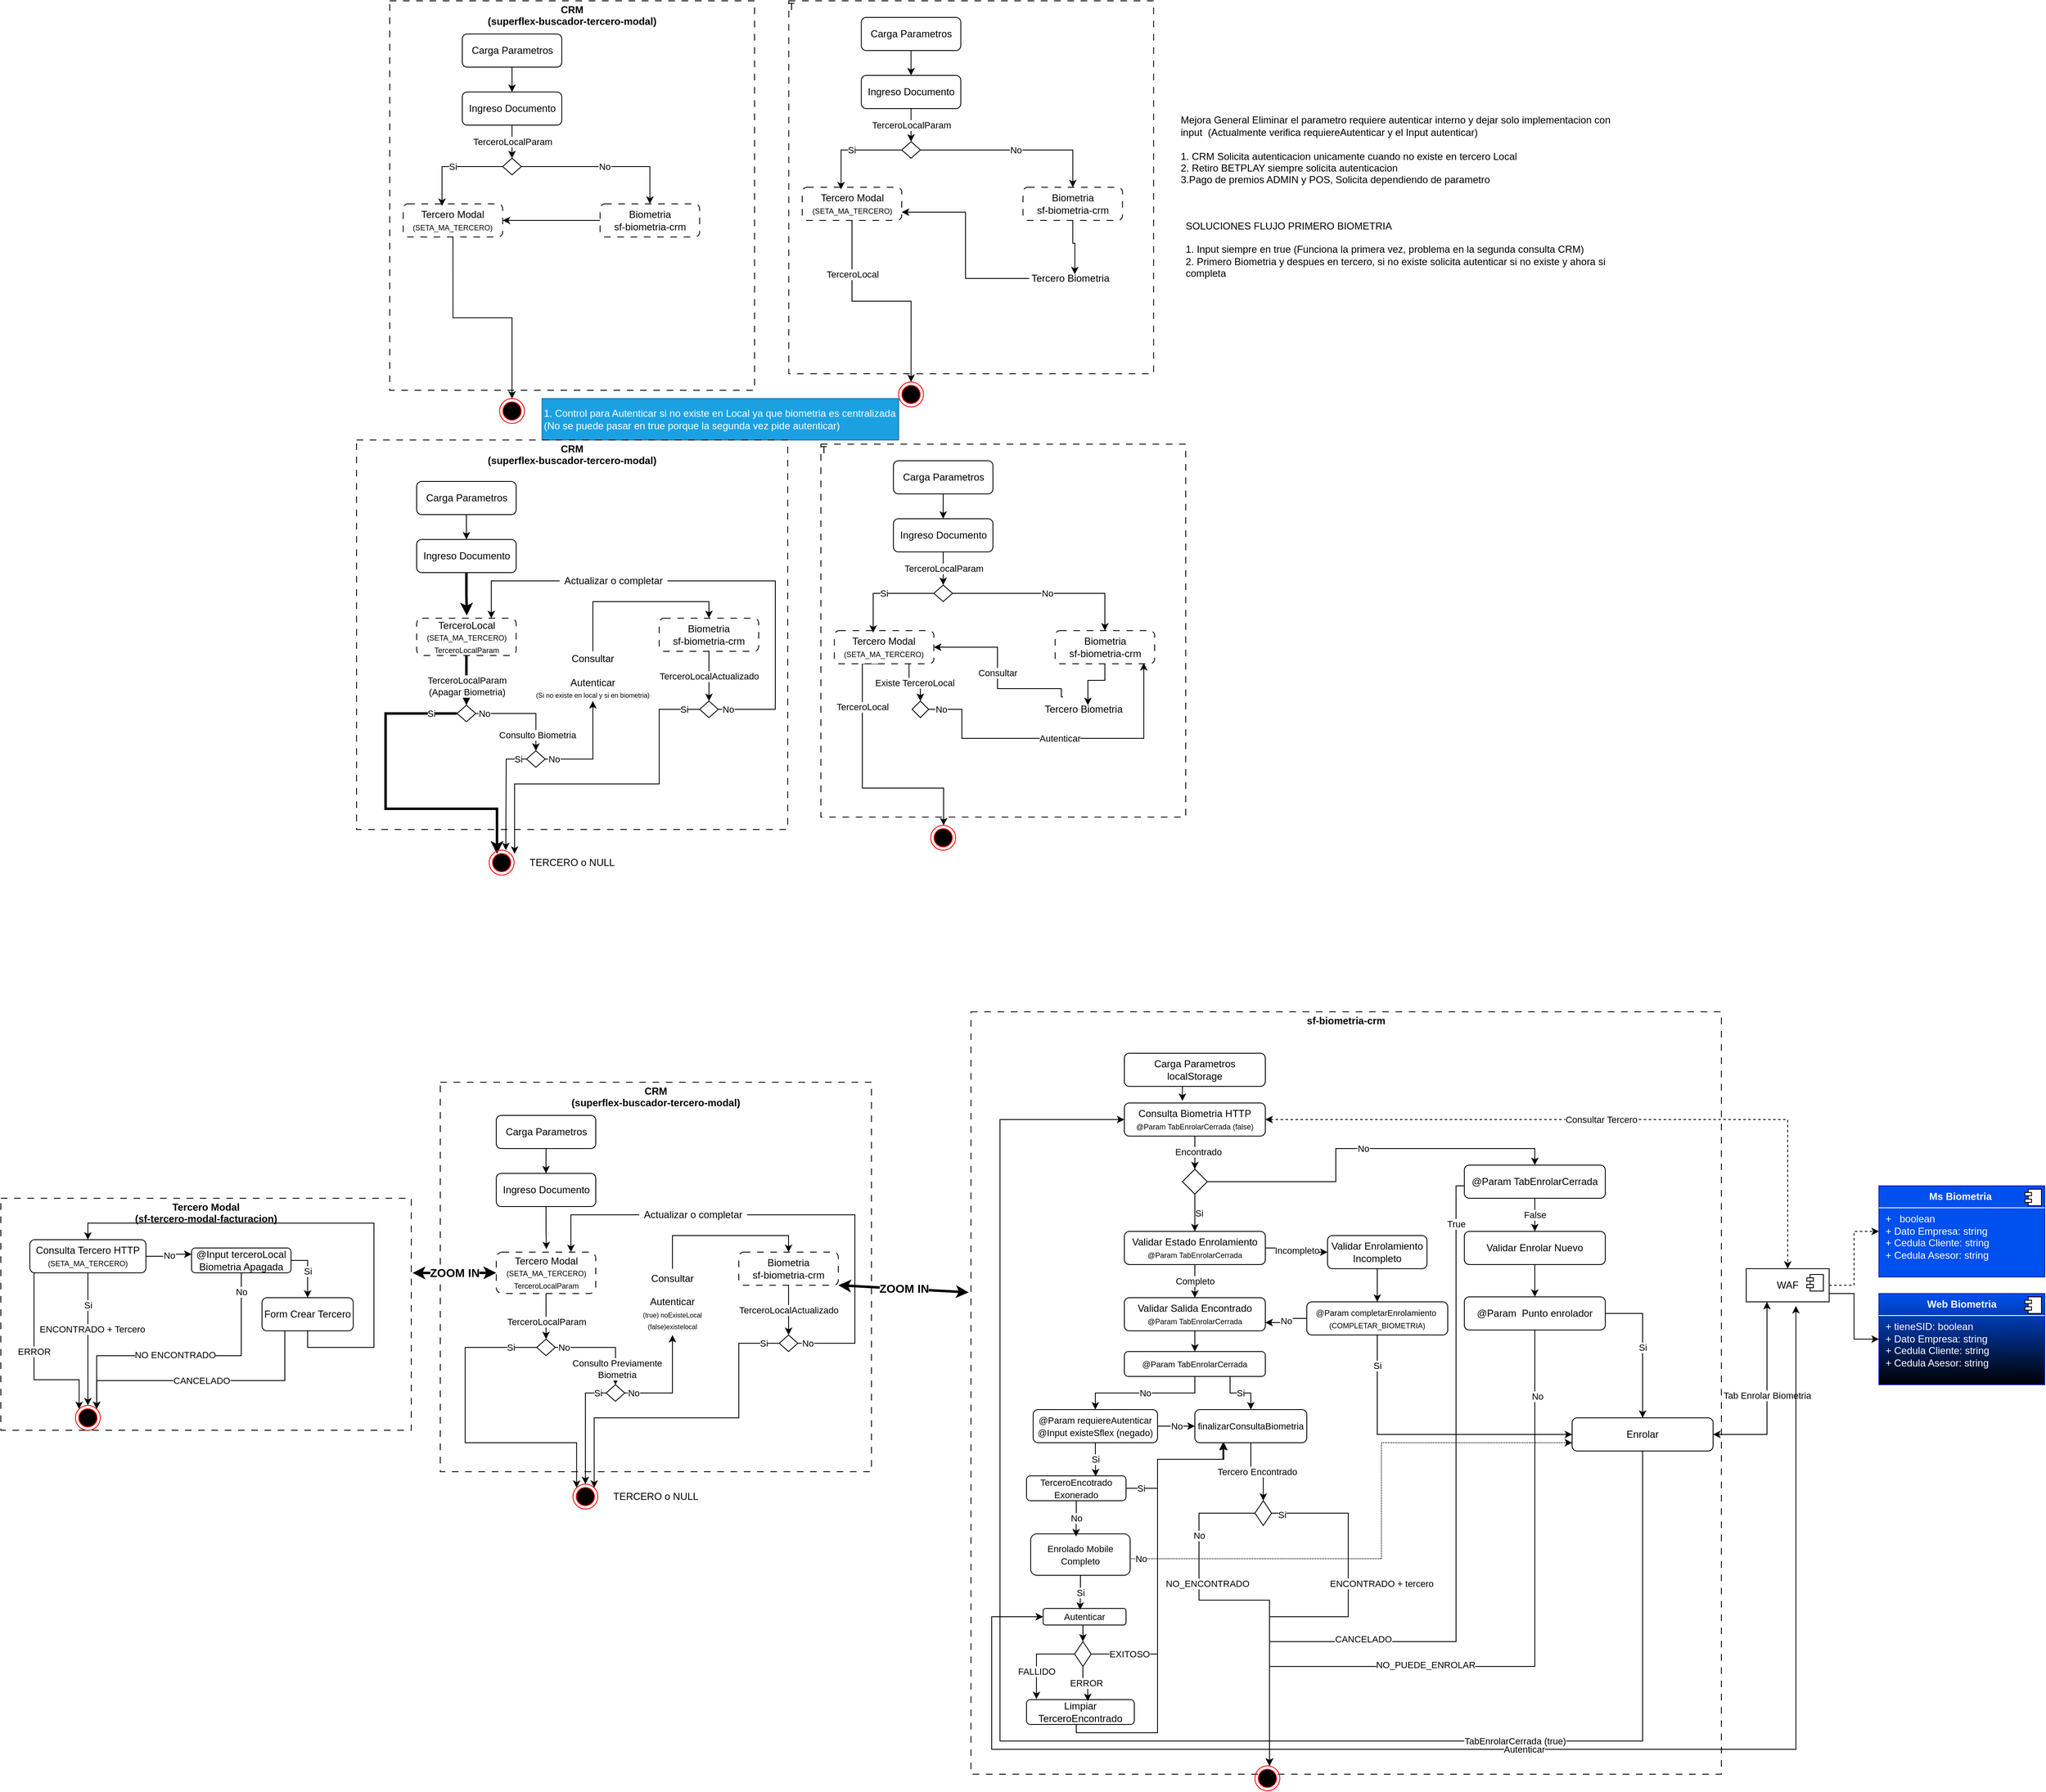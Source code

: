 <mxfile version="28.2.7" pages="3">
  <diagram name="Biometria" id="79feQSnU4Pidzu1CZ-s2">
    <mxGraphModel dx="1886" dy="1723" grid="1" gridSize="10" guides="1" tooltips="1" connect="1" arrows="1" fold="1" page="1" pageScale="1" pageWidth="827" pageHeight="1169" math="0" shadow="0">
      <root>
        <mxCell id="0" />
        <mxCell id="1" parent="0" />
        <mxCell id="tmgzqnrxOIquIkPdAJhw-1" value="&lt;p style=&quot;margin:0px;margin-top:4px;text-align:center;&quot;&gt;&lt;b&gt;CRM&lt;br&gt;(&lt;/b&gt;&lt;span style=&quot;background-color: transparent; text-align: left;&quot;&gt;&lt;b&gt;superflex-buscador-tercero-modal&lt;/b&gt;&lt;/span&gt;&lt;b style=&quot;background-color: transparent; color: light-dark(rgb(0, 0, 0), rgb(255, 255, 255));&quot;&gt;)&lt;/b&gt;&lt;/p&gt;" style="verticalAlign=top;align=left;overflow=fill;html=1;whiteSpace=wrap;fillColor=none;dashed=1;dashPattern=8 8;movable=1;resizable=1;rotatable=1;deletable=1;editable=1;locked=0;connectable=1;" parent="1" vertex="1">
          <mxGeometry x="-70" y="175" width="520" height="470" as="geometry" />
        </mxCell>
        <mxCell id="kjNp1NDk2P8cJkxhOJ8Y-2" value="&lt;p style=&quot;margin:0px;margin-top:4px;text-align:center;&quot;&gt;&lt;b&gt;CRM&lt;br&gt;(&lt;/b&gt;&lt;span style=&quot;background-color: transparent; text-align: left;&quot;&gt;&lt;b&gt;superflex-buscador-tercero-modal&lt;/b&gt;&lt;/span&gt;&lt;b style=&quot;background-color: transparent; color: light-dark(rgb(0, 0, 0), rgb(255, 255, 255));&quot;&gt;)&lt;/b&gt;&lt;/p&gt;" style="verticalAlign=top;align=left;overflow=fill;html=1;whiteSpace=wrap;fillColor=none;dashed=1;dashPattern=8 8;movable=1;resizable=1;rotatable=1;deletable=1;editable=1;locked=0;connectable=1;" parent="1" vertex="1">
          <mxGeometry x="-131" y="-1130" width="440" height="470" as="geometry" />
        </mxCell>
        <mxCell id="iM0kwQm8p51LJtU4cZIR-3" value="&lt;p style=&quot;margin:0px;margin-top:4px;text-align:center;&quot;&gt;&lt;b&gt;sf-biometria-crm&lt;/b&gt;&lt;/p&gt;" style="verticalAlign=top;align=left;overflow=fill;html=1;whiteSpace=wrap;fillColor=none;dashed=1;dashPattern=8 8;movable=1;resizable=1;rotatable=1;deletable=1;editable=1;locked=0;connectable=1;" parent="1" vertex="1">
          <mxGeometry x="570" y="90" width="905" height="920" as="geometry" />
        </mxCell>
        <mxCell id="RccVyEAkZwotTlq0w3yM-35" value="&lt;p style=&quot;margin:0px;margin-top:4px;text-align:center;&quot;&gt;&lt;b&gt;Tercero Modal&lt;br&gt;(&lt;/b&gt;&lt;span style=&quot;background-color: transparent; text-align: left;&quot;&gt;&lt;b&gt;sf-tercero-modal-facturacion&lt;/b&gt;&lt;/span&gt;&lt;b style=&quot;background-color: transparent; color: light-dark(rgb(0, 0, 0), rgb(255, 255, 255));&quot;&gt;)&lt;/b&gt;&lt;/p&gt;" style="verticalAlign=top;align=left;overflow=fill;html=1;whiteSpace=wrap;fillColor=none;dashed=1;dashPattern=8 8;movable=1;resizable=1;rotatable=1;deletable=1;editable=1;locked=0;connectable=1;" parent="1" vertex="1">
          <mxGeometry x="-600" y="315" width="495" height="280" as="geometry" />
        </mxCell>
        <mxCell id="RccVyEAkZwotTlq0w3yM-29" value="Si" style="edgeStyle=orthogonalEdgeStyle;rounded=0;orthogonalLoop=1;jettySize=auto;html=1;exitX=1;exitY=0.5;exitDx=0;exitDy=0;entryX=0.5;entryY=0;entryDx=0;entryDy=0;" parent="1" source="RccVyEAkZwotTlq0w3yM-19" target="RccVyEAkZwotTlq0w3yM-21" edge="1">
          <mxGeometry relative="1" as="geometry" />
        </mxCell>
        <mxCell id="RccVyEAkZwotTlq0w3yM-30" value="No" style="edgeStyle=orthogonalEdgeStyle;rounded=0;orthogonalLoop=1;jettySize=auto;html=1;exitX=0.5;exitY=1;exitDx=0;exitDy=0;entryX=1;entryY=0;entryDx=0;entryDy=0;" parent="1" source="RccVyEAkZwotTlq0w3yM-19" target="RccVyEAkZwotTlq0w3yM-24" edge="1">
          <mxGeometry x="-0.868" relative="1" as="geometry">
            <Array as="points">
              <mxPoint x="-310" y="505" />
              <mxPoint x="-484" y="505" />
            </Array>
            <mxPoint as="offset" />
          </mxGeometry>
        </mxCell>
        <mxCell id="s5DtrQqLhLhF_YjMLTpa-4" value="NO ENCONTRADO" style="edgeLabel;html=1;align=center;verticalAlign=middle;resizable=0;points=[];" parent="RccVyEAkZwotTlq0w3yM-30" vertex="1" connectable="0">
          <mxGeometry x="0.247" y="-1" relative="1" as="geometry">
            <mxPoint x="31" as="offset" />
          </mxGeometry>
        </mxCell>
        <mxCell id="RccVyEAkZwotTlq0w3yM-19" value="@Input terceroLocal&lt;br&gt;Biometria Apagada" style="rounded=1;whiteSpace=wrap;html=1;" parent="1" vertex="1">
          <mxGeometry x="-370" y="375" width="120" height="30" as="geometry" />
        </mxCell>
        <mxCell id="RccVyEAkZwotTlq0w3yM-22" value="No" style="edgeStyle=orthogonalEdgeStyle;rounded=0;orthogonalLoop=1;jettySize=auto;html=1;exitX=1;exitY=0.5;exitDx=0;exitDy=0;entryX=0;entryY=0.25;entryDx=0;entryDy=0;" parent="1" source="RccVyEAkZwotTlq0w3yM-20" target="RccVyEAkZwotTlq0w3yM-19" edge="1">
          <mxGeometry relative="1" as="geometry" />
        </mxCell>
        <mxCell id="RccVyEAkZwotTlq0w3yM-23" style="edgeStyle=orthogonalEdgeStyle;rounded=0;orthogonalLoop=1;jettySize=auto;html=1;exitX=0.5;exitY=1;exitDx=0;exitDy=0;entryX=0.5;entryY=0;entryDx=0;entryDy=0;" parent="1" source="RccVyEAkZwotTlq0w3yM-20" target="RccVyEAkZwotTlq0w3yM-24" edge="1">
          <mxGeometry relative="1" as="geometry">
            <mxPoint x="-475" y="495" as="targetPoint" />
            <Array as="points">
              <mxPoint x="-495" y="455" />
              <mxPoint x="-495" y="455" />
            </Array>
          </mxGeometry>
        </mxCell>
        <mxCell id="RccVyEAkZwotTlq0w3yM-25" value="Si" style="edgeLabel;html=1;align=center;verticalAlign=middle;resizable=0;points=[];" parent="RccVyEAkZwotTlq0w3yM-23" vertex="1" connectable="0">
          <mxGeometry x="0.061" relative="1" as="geometry">
            <mxPoint y="-46" as="offset" />
          </mxGeometry>
        </mxCell>
        <mxCell id="s5DtrQqLhLhF_YjMLTpa-3" value="ENCONTRADO + Tercero" style="edgeLabel;html=1;align=center;verticalAlign=middle;resizable=0;points=[];" parent="RccVyEAkZwotTlq0w3yM-23" vertex="1" connectable="0">
          <mxGeometry x="-0.006" y="1" relative="1" as="geometry">
            <mxPoint x="4" y="-12" as="offset" />
          </mxGeometry>
        </mxCell>
        <mxCell id="NqkHX3YFLql1CINNXmnb-1" value="ERROR" style="edgeStyle=orthogonalEdgeStyle;rounded=0;orthogonalLoop=1;jettySize=auto;html=1;exitX=0.25;exitY=1;exitDx=0;exitDy=0;entryX=0;entryY=0;entryDx=0;entryDy=0;" parent="1" source="RccVyEAkZwotTlq0w3yM-20" target="RccVyEAkZwotTlq0w3yM-24" edge="1">
          <mxGeometry relative="1" as="geometry">
            <Array as="points">
              <mxPoint x="-560" y="405" />
              <mxPoint x="-560" y="534" />
            </Array>
          </mxGeometry>
        </mxCell>
        <mxCell id="RccVyEAkZwotTlq0w3yM-20" value="Consulta Tercero HTTP&lt;br&gt;&lt;font style=&quot;font-size: 9px;&quot;&gt;(SETA_MA_TERCERO)&lt;/font&gt;" style="rounded=1;whiteSpace=wrap;html=1;" parent="1" vertex="1">
          <mxGeometry x="-565" y="365" width="140" height="40" as="geometry" />
        </mxCell>
        <mxCell id="RccVyEAkZwotTlq0w3yM-36" style="edgeStyle=orthogonalEdgeStyle;rounded=0;orthogonalLoop=1;jettySize=auto;html=1;exitX=0.5;exitY=1;exitDx=0;exitDy=0;entryX=0.5;entryY=0;entryDx=0;entryDy=0;" parent="1" source="RccVyEAkZwotTlq0w3yM-21" target="RccVyEAkZwotTlq0w3yM-20" edge="1">
          <mxGeometry relative="1" as="geometry">
            <Array as="points">
              <mxPoint x="-230" y="495" />
              <mxPoint x="-150" y="495" />
              <mxPoint x="-150" y="345" />
              <mxPoint x="-495" y="345" />
            </Array>
          </mxGeometry>
        </mxCell>
        <mxCell id="NqkHX3YFLql1CINNXmnb-2" value="CANCELADO" style="edgeStyle=orthogonalEdgeStyle;rounded=0;orthogonalLoop=1;jettySize=auto;html=1;exitX=0.25;exitY=1;exitDx=0;exitDy=0;entryX=1;entryY=0;entryDx=0;entryDy=0;" parent="1" source="RccVyEAkZwotTlq0w3yM-21" target="RccVyEAkZwotTlq0w3yM-24" edge="1">
          <mxGeometry relative="1" as="geometry">
            <Array as="points">
              <mxPoint x="-257" y="535" />
              <mxPoint x="-484" y="535" />
            </Array>
          </mxGeometry>
        </mxCell>
        <mxCell id="RccVyEAkZwotTlq0w3yM-21" value="Form Crear Tercero" style="rounded=1;whiteSpace=wrap;html=1;" parent="1" vertex="1">
          <mxGeometry x="-285" y="435" width="110" height="40" as="geometry" />
        </mxCell>
        <mxCell id="RccVyEAkZwotTlq0w3yM-24" value="" style="ellipse;html=1;shape=endState;fillColor=#000000;strokeColor=#ff0000;" parent="1" vertex="1">
          <mxGeometry x="-510" y="565" width="30" height="30" as="geometry" />
        </mxCell>
        <mxCell id="RccVyEAkZwotTlq0w3yM-37" value="&lt;b&gt;&lt;font style=&quot;font-size: 14px;&quot;&gt;ZOOM IN&lt;/font&gt;&lt;/b&gt;" style="rounded=0;orthogonalLoop=1;jettySize=auto;html=1;entryX=1.003;entryY=0.322;entryDx=0;entryDy=0;entryPerimeter=0;strokeWidth=3;startArrow=classic;startFill=1;exitX=0;exitY=0.5;exitDx=0;exitDy=0;" parent="1" source="tmgzqnrxOIquIkPdAJhw-7" target="RccVyEAkZwotTlq0w3yM-35" edge="1">
          <mxGeometry relative="1" as="geometry" />
        </mxCell>
        <mxCell id="RccVyEAkZwotTlq0w3yM-44" value="Consultar Tercero" style="edgeStyle=orthogonalEdgeStyle;rounded=0;orthogonalLoop=1;jettySize=auto;html=1;exitX=1;exitY=0.5;exitDx=0;exitDy=0;entryX=0.5;entryY=0;entryDx=0;entryDy=0;dashed=1;startArrow=classic;startFill=1;strokeColor=light-dark(#000000,#3399FF);" parent="1" source="RccVyEAkZwotTlq0w3yM-41" target="RccVyEAkZwotTlq0w3yM-49" edge="1">
          <mxGeometry relative="1" as="geometry">
            <mxPoint x="1205" y="220" as="targetPoint" />
          </mxGeometry>
        </mxCell>
        <mxCell id="RccVyEAkZwotTlq0w3yM-55" style="edgeStyle=orthogonalEdgeStyle;rounded=0;orthogonalLoop=1;jettySize=auto;html=1;exitX=0.5;exitY=1;exitDx=0;exitDy=0;entryX=0.5;entryY=0;entryDx=0;entryDy=0;" parent="1" source="RccVyEAkZwotTlq0w3yM-41" target="RccVyEAkZwotTlq0w3yM-54" edge="1">
          <mxGeometry relative="1" as="geometry" />
        </mxCell>
        <mxCell id="YeJVkoVAPfuWstR2Lwx0-1" value="Text" style="edgeLabel;html=1;align=center;verticalAlign=middle;resizable=0;points=[];" parent="RccVyEAkZwotTlq0w3yM-55" vertex="1" connectable="0">
          <mxGeometry x="-0.049" y="4" relative="1" as="geometry">
            <mxPoint as="offset" />
          </mxGeometry>
        </mxCell>
        <mxCell id="YeJVkoVAPfuWstR2Lwx0-2" value="Encontrado" style="edgeLabel;html=1;align=center;verticalAlign=middle;resizable=0;points=[];" parent="RccVyEAkZwotTlq0w3yM-55" vertex="1" connectable="0">
          <mxGeometry x="-0.049" y="4" relative="1" as="geometry">
            <mxPoint as="offset" />
          </mxGeometry>
        </mxCell>
        <mxCell id="RccVyEAkZwotTlq0w3yM-41" value="Consulta Biometria HTTP&lt;br&gt;&lt;font style=&quot;font-size: 9px;&quot;&gt;@Param TabEnrolarCerrada (false)&lt;/font&gt;" style="rounded=1;whiteSpace=wrap;html=1;" parent="1" vertex="1">
          <mxGeometry x="755" y="200" width="170" height="40" as="geometry" />
        </mxCell>
        <mxCell id="RccVyEAkZwotTlq0w3yM-45" value="&lt;p style=&quot;margin:0px;margin-top:6px;text-align:center;&quot;&gt;&lt;b&gt;Web Biometria&lt;/b&gt;&lt;/p&gt;&lt;hr size=&quot;1&quot; style=&quot;border-style:solid;&quot;&gt;&lt;p style=&quot;margin:0px;margin-left:8px;&quot;&gt;+ tieneSID: boolean&lt;br&gt;+ Dato Empresa: string&lt;/p&gt;&lt;p style=&quot;margin:0px;margin-left:8px;&quot;&gt;+ Cedula Cliente: string&lt;/p&gt;&lt;p style=&quot;margin:0px;margin-left:8px;&quot;&gt;+ Cedula Asesor: string&lt;br&gt;&lt;/p&gt;" style="align=left;overflow=fill;html=1;dropTarget=0;whiteSpace=wrap;fillColor=#0050ef;fontColor=#ffffff;strokeColor=#001DBC;gradientColor=default;" parent="1" vertex="1">
          <mxGeometry x="1665" y="430" width="200" height="110" as="geometry" />
        </mxCell>
        <mxCell id="RccVyEAkZwotTlq0w3yM-46" value="" style="shape=component;jettyWidth=8;jettyHeight=4;" parent="RccVyEAkZwotTlq0w3yM-45" vertex="1">
          <mxGeometry x="1" width="20" height="20" relative="1" as="geometry">
            <mxPoint x="-24" y="4" as="offset" />
          </mxGeometry>
        </mxCell>
        <mxCell id="RccVyEAkZwotTlq0w3yM-47" value="&lt;p style=&quot;margin:0px;margin-top:6px;text-align:center;&quot;&gt;&lt;b&gt;Ms Biometria&amp;nbsp;&lt;/b&gt;&lt;/p&gt;&lt;hr size=&quot;1&quot; style=&quot;border-style:solid;&quot;&gt;&lt;p style=&quot;margin:0px;margin-left:8px;&quot;&gt;+&amp;nbsp; &amp;nbsp;boolean&lt;br&gt;+ Dato Empresa: string&lt;/p&gt;&lt;p style=&quot;margin:0px;margin-left:8px;&quot;&gt;+ Cedula Cliente: string&lt;/p&gt;&lt;p style=&quot;margin:0px;margin-left:8px;&quot;&gt;+ Cedula Asesor: string&lt;/p&gt;" style="align=left;overflow=fill;html=1;dropTarget=0;whiteSpace=wrap;fillColor=#0050ef;fontColor=#ffffff;strokeColor=#001DBC;" parent="1" vertex="1">
          <mxGeometry x="1665" y="300" width="200" height="110" as="geometry" />
        </mxCell>
        <mxCell id="RccVyEAkZwotTlq0w3yM-48" value="" style="shape=component;jettyWidth=8;jettyHeight=4;" parent="RccVyEAkZwotTlq0w3yM-47" vertex="1">
          <mxGeometry x="1" width="20" height="20" relative="1" as="geometry">
            <mxPoint x="-24" y="4" as="offset" />
          </mxGeometry>
        </mxCell>
        <mxCell id="RccVyEAkZwotTlq0w3yM-51" style="edgeStyle=orthogonalEdgeStyle;rounded=0;orthogonalLoop=1;jettySize=auto;html=1;exitX=1;exitY=0.5;exitDx=0;exitDy=0;entryX=0;entryY=0.5;entryDx=0;entryDy=0;dashed=1;strokeColor=light-dark(#000000,#66B2FF);" parent="1" source="RccVyEAkZwotTlq0w3yM-49" target="RccVyEAkZwotTlq0w3yM-47" edge="1">
          <mxGeometry relative="1" as="geometry">
            <mxPoint x="1515" y="380" as="targetPoint" />
          </mxGeometry>
        </mxCell>
        <mxCell id="RccVyEAkZwotTlq0w3yM-52" style="edgeStyle=orthogonalEdgeStyle;rounded=0;orthogonalLoop=1;jettySize=auto;html=1;exitX=1;exitY=0.75;exitDx=0;exitDy=0;entryX=0;entryY=0.5;entryDx=0;entryDy=0;strokeColor=light-dark(#000000,#66B2FF);" parent="1" source="RccVyEAkZwotTlq0w3yM-49" target="RccVyEAkZwotTlq0w3yM-45" edge="1">
          <mxGeometry relative="1" as="geometry" />
        </mxCell>
        <mxCell id="RccVyEAkZwotTlq0w3yM-49" value="WAF" style="html=1;dropTarget=0;whiteSpace=wrap;" parent="1" vertex="1">
          <mxGeometry x="1505" y="400" width="100" height="40" as="geometry" />
        </mxCell>
        <mxCell id="RccVyEAkZwotTlq0w3yM-50" value="" style="shape=module;jettyWidth=8;jettyHeight=4;" parent="RccVyEAkZwotTlq0w3yM-49" vertex="1">
          <mxGeometry x="1" width="20" height="20" relative="1" as="geometry">
            <mxPoint x="-27" y="7" as="offset" />
          </mxGeometry>
        </mxCell>
        <mxCell id="RccVyEAkZwotTlq0w3yM-59" value="Completo" style="edgeStyle=orthogonalEdgeStyle;rounded=0;orthogonalLoop=1;jettySize=auto;html=1;exitX=0.5;exitY=1;exitDx=0;exitDy=0;" parent="1" source="RccVyEAkZwotTlq0w3yM-53" target="RccVyEAkZwotTlq0w3yM-58" edge="1">
          <mxGeometry relative="1" as="geometry" />
        </mxCell>
        <mxCell id="RccVyEAkZwotTlq0w3yM-61" value="Incompleto" style="edgeStyle=orthogonalEdgeStyle;rounded=0;orthogonalLoop=1;jettySize=auto;html=1;exitX=1;exitY=0.5;exitDx=0;exitDy=0;" parent="1" source="RccVyEAkZwotTlq0w3yM-53" target="RccVyEAkZwotTlq0w3yM-60" edge="1">
          <mxGeometry relative="1" as="geometry" />
        </mxCell>
        <mxCell id="RccVyEAkZwotTlq0w3yM-53" value="Validar Estado Enrolamiento&lt;br&gt;&lt;font style=&quot;font-size: 9px;&quot;&gt;@Param TabEnrolarCerrada&lt;/font&gt;" style="rounded=1;whiteSpace=wrap;html=1;" parent="1" vertex="1">
          <mxGeometry x="755" y="355" width="170" height="40" as="geometry" />
        </mxCell>
        <mxCell id="RccVyEAkZwotTlq0w3yM-56" style="edgeStyle=orthogonalEdgeStyle;rounded=0;orthogonalLoop=1;jettySize=auto;html=1;exitX=0.5;exitY=1;exitDx=0;exitDy=0;entryX=0.5;entryY=0;entryDx=0;entryDy=0;" parent="1" source="RccVyEAkZwotTlq0w3yM-54" target="RccVyEAkZwotTlq0w3yM-53" edge="1">
          <mxGeometry relative="1" as="geometry" />
        </mxCell>
        <mxCell id="RccVyEAkZwotTlq0w3yM-57" value="Si" style="edgeLabel;html=1;align=center;verticalAlign=middle;resizable=0;points=[];" parent="RccVyEAkZwotTlq0w3yM-56" vertex="1" connectable="0">
          <mxGeometry x="-0.011" y="5" relative="1" as="geometry">
            <mxPoint as="offset" />
          </mxGeometry>
        </mxCell>
        <mxCell id="RccVyEAkZwotTlq0w3yM-63" value="No" style="edgeStyle=orthogonalEdgeStyle;rounded=0;orthogonalLoop=1;jettySize=auto;html=1;exitX=1;exitY=0.5;exitDx=0;exitDy=0;entryX=0.5;entryY=0;entryDx=0;entryDy=0;" parent="1" source="RccVyEAkZwotTlq0w3yM-54" target="RccVyEAkZwotTlq0w3yM-77" edge="1">
          <mxGeometry relative="1" as="geometry" />
        </mxCell>
        <mxCell id="RccVyEAkZwotTlq0w3yM-54" value="" style="rhombus;whiteSpace=wrap;html=1;" parent="1" vertex="1">
          <mxGeometry x="825" y="280" width="30" height="30" as="geometry" />
        </mxCell>
        <mxCell id="RccVyEAkZwotTlq0w3yM-86" style="edgeStyle=orthogonalEdgeStyle;rounded=0;orthogonalLoop=1;jettySize=auto;html=1;exitX=0.5;exitY=1;exitDx=0;exitDy=0;entryX=0.5;entryY=0;entryDx=0;entryDy=0;" parent="1" source="RccVyEAkZwotTlq0w3yM-58" target="RccVyEAkZwotTlq0w3yM-85" edge="1">
          <mxGeometry relative="1" as="geometry" />
        </mxCell>
        <mxCell id="RccVyEAkZwotTlq0w3yM-58" value="Validar Salida Encontrado&lt;br&gt;&lt;span style=&quot;font-size: 9px;&quot;&gt;@Param TabEnrolarCerrada&lt;/span&gt;" style="rounded=1;whiteSpace=wrap;html=1;" parent="1" vertex="1">
          <mxGeometry x="755" y="435" width="170" height="40" as="geometry" />
        </mxCell>
        <mxCell id="RccVyEAkZwotTlq0w3yM-82" style="edgeStyle=orthogonalEdgeStyle;rounded=0;orthogonalLoop=1;jettySize=auto;html=1;exitX=0.5;exitY=1;exitDx=0;exitDy=0;" parent="1" source="RccVyEAkZwotTlq0w3yM-60" target="RccVyEAkZwotTlq0w3yM-81" edge="1">
          <mxGeometry relative="1" as="geometry" />
        </mxCell>
        <mxCell id="RccVyEAkZwotTlq0w3yM-60" value="Validar Enrolamiento Incompleto" style="rounded=1;whiteSpace=wrap;html=1;" parent="1" vertex="1">
          <mxGeometry x="1000" y="360" width="120" height="40" as="geometry" />
        </mxCell>
        <mxCell id="RccVyEAkZwotTlq0w3yM-67" style="edgeStyle=orthogonalEdgeStyle;rounded=0;orthogonalLoop=1;jettySize=auto;html=1;exitX=0.5;exitY=1;exitDx=0;exitDy=0;entryX=0.5;entryY=0;entryDx=0;entryDy=0;" parent="1" source="RccVyEAkZwotTlq0w3yM-62" target="RccVyEAkZwotTlq0w3yM-66" edge="1">
          <mxGeometry relative="1" as="geometry" />
        </mxCell>
        <mxCell id="RccVyEAkZwotTlq0w3yM-62" value="Validar Enrolar Nuevo" style="rounded=1;whiteSpace=wrap;html=1;" parent="1" vertex="1">
          <mxGeometry x="1165" y="355" width="170" height="40" as="geometry" />
        </mxCell>
        <mxCell id="RccVyEAkZwotTlq0w3yM-64" value="" style="ellipse;html=1;shape=endState;fillColor=#000000;strokeColor=#ff0000;" parent="1" vertex="1">
          <mxGeometry x="912.5" y="1000" width="30" height="30" as="geometry" />
        </mxCell>
        <mxCell id="RccVyEAkZwotTlq0w3yM-68" style="edgeStyle=orthogonalEdgeStyle;rounded=0;orthogonalLoop=1;jettySize=auto;html=1;exitX=0.5;exitY=1;exitDx=0;exitDy=0;entryX=0.5;entryY=0;entryDx=0;entryDy=0;" parent="1" source="RccVyEAkZwotTlq0w3yM-66" edge="1">
          <mxGeometry relative="1" as="geometry">
            <Array as="points">
              <mxPoint x="1250" y="880" />
              <mxPoint x="930" y="880" />
            </Array>
            <mxPoint x="930" y="1000" as="targetPoint" />
          </mxGeometry>
        </mxCell>
        <mxCell id="RccVyEAkZwotTlq0w3yM-69" value="NO_PUEDE_ENROLAR" style="edgeLabel;html=1;align=center;verticalAlign=middle;resizable=0;points=[];" parent="RccVyEAkZwotTlq0w3yM-68" vertex="1" connectable="0">
          <mxGeometry x="-0.022" y="-2" relative="1" as="geometry">
            <mxPoint x="-125" as="offset" />
          </mxGeometry>
        </mxCell>
        <mxCell id="RccVyEAkZwotTlq0w3yM-72" value="No" style="edgeLabel;html=1;align=center;verticalAlign=middle;resizable=0;points=[];" parent="RccVyEAkZwotTlq0w3yM-68" vertex="1" connectable="0">
          <mxGeometry x="-0.811" y="3" relative="1" as="geometry">
            <mxPoint as="offset" />
          </mxGeometry>
        </mxCell>
        <mxCell id="RccVyEAkZwotTlq0w3yM-75" value="Si" style="edgeStyle=orthogonalEdgeStyle;rounded=0;orthogonalLoop=1;jettySize=auto;html=1;exitX=1;exitY=0.5;exitDx=0;exitDy=0;entryX=0.5;entryY=0;entryDx=0;entryDy=0;" parent="1" source="RccVyEAkZwotTlq0w3yM-66" target="RccVyEAkZwotTlq0w3yM-70" edge="1">
          <mxGeometry relative="1" as="geometry" />
        </mxCell>
        <mxCell id="RccVyEAkZwotTlq0w3yM-66" value="@Param&amp;nbsp; Punto enrolador" style="rounded=1;whiteSpace=wrap;html=1;" parent="1" vertex="1">
          <mxGeometry x="1165" y="434" width="170" height="40" as="geometry" />
        </mxCell>
        <mxCell id="RccVyEAkZwotTlq0w3yM-73" value="Tab Enrolar Biometria" style="edgeStyle=orthogonalEdgeStyle;rounded=0;orthogonalLoop=1;jettySize=auto;html=1;exitX=1;exitY=0.5;exitDx=0;exitDy=0;entryX=0.25;entryY=1;entryDx=0;entryDy=0;startArrow=classic;startFill=1;strokeColor=light-dark(#000000,#66B2FF);" parent="1" source="RccVyEAkZwotTlq0w3yM-70" target="RccVyEAkZwotTlq0w3yM-49" edge="1">
          <mxGeometry relative="1" as="geometry" />
        </mxCell>
        <mxCell id="RccVyEAkZwotTlq0w3yM-74" value="TabEnrolarCerrada (true)" style="edgeStyle=orthogonalEdgeStyle;rounded=0;orthogonalLoop=1;jettySize=auto;html=1;exitX=0.5;exitY=1;exitDx=0;exitDy=0;entryX=0;entryY=0.5;entryDx=0;entryDy=0;" parent="1" source="RccVyEAkZwotTlq0w3yM-70" target="RccVyEAkZwotTlq0w3yM-41" edge="1">
          <mxGeometry x="-0.502" relative="1" as="geometry">
            <Array as="points">
              <mxPoint x="1380" y="970" />
              <mxPoint x="605" y="970" />
              <mxPoint x="605" y="220" />
            </Array>
            <mxPoint as="offset" />
          </mxGeometry>
        </mxCell>
        <mxCell id="RccVyEAkZwotTlq0w3yM-70" value="Enrolar" style="rounded=1;whiteSpace=wrap;html=1;" parent="1" vertex="1">
          <mxGeometry x="1295" y="580" width="170" height="40" as="geometry" />
        </mxCell>
        <mxCell id="RccVyEAkZwotTlq0w3yM-78" value="True" style="edgeStyle=orthogonalEdgeStyle;rounded=0;orthogonalLoop=1;jettySize=auto;html=1;exitX=0;exitY=0.5;exitDx=0;exitDy=0;entryX=0.5;entryY=0;entryDx=0;entryDy=0;" parent="1" source="RccVyEAkZwotTlq0w3yM-77" edge="1">
          <mxGeometry x="-0.87" relative="1" as="geometry">
            <mxPoint x="930" y="1000" as="targetPoint" />
            <Array as="points">
              <mxPoint x="1165" y="300" />
              <mxPoint x="1155" y="300" />
              <mxPoint x="1155" y="850" />
              <mxPoint x="930" y="850" />
            </Array>
            <mxPoint as="offset" />
          </mxGeometry>
        </mxCell>
        <mxCell id="RccVyEAkZwotTlq0w3yM-80" value="CANCELADO" style="edgeLabel;html=1;align=center;verticalAlign=middle;resizable=0;points=[];" parent="RccVyEAkZwotTlq0w3yM-78" vertex="1" connectable="0">
          <mxGeometry x="0.44" y="-3" relative="1" as="geometry">
            <mxPoint as="offset" />
          </mxGeometry>
        </mxCell>
        <mxCell id="RccVyEAkZwotTlq0w3yM-79" value="False" style="edgeStyle=orthogonalEdgeStyle;rounded=0;orthogonalLoop=1;jettySize=auto;html=1;exitX=0.5;exitY=1;exitDx=0;exitDy=0;entryX=0.5;entryY=0;entryDx=0;entryDy=0;" parent="1" source="RccVyEAkZwotTlq0w3yM-77" target="RccVyEAkZwotTlq0w3yM-62" edge="1">
          <mxGeometry relative="1" as="geometry" />
        </mxCell>
        <mxCell id="RccVyEAkZwotTlq0w3yM-77" value="@Param TabEnrolarCerrada" style="rounded=1;whiteSpace=wrap;html=1;" parent="1" vertex="1">
          <mxGeometry x="1165" y="275" width="170" height="40" as="geometry" />
        </mxCell>
        <mxCell id="RccVyEAkZwotTlq0w3yM-83" value="Si" style="edgeStyle=orthogonalEdgeStyle;rounded=0;orthogonalLoop=1;jettySize=auto;html=1;exitX=0.5;exitY=1;exitDx=0;exitDy=0;entryX=0;entryY=0.5;entryDx=0;entryDy=0;" parent="1" source="RccVyEAkZwotTlq0w3yM-81" target="RccVyEAkZwotTlq0w3yM-70" edge="1">
          <mxGeometry x="-0.8" relative="1" as="geometry">
            <mxPoint y="1" as="offset" />
          </mxGeometry>
        </mxCell>
        <mxCell id="RccVyEAkZwotTlq0w3yM-92" value="No" style="edgeStyle=orthogonalEdgeStyle;rounded=0;orthogonalLoop=1;jettySize=auto;html=1;exitX=0;exitY=0.5;exitDx=0;exitDy=0;entryX=1;entryY=0.75;entryDx=0;entryDy=0;" parent="1" source="RccVyEAkZwotTlq0w3yM-81" target="RccVyEAkZwotTlq0w3yM-58" edge="1">
          <mxGeometry relative="1" as="geometry" />
        </mxCell>
        <mxCell id="RccVyEAkZwotTlq0w3yM-81" value="&lt;font style=&quot;font-size: 10px;&quot;&gt;@Param completarEnrolamiento&amp;nbsp;&lt;/font&gt;&lt;br&gt;&lt;font style=&quot;font-size: 9px;&quot;&gt;(COMPLETAR_BIOMETRIA)&lt;/font&gt;" style="rounded=1;whiteSpace=wrap;html=1;" parent="1" vertex="1">
          <mxGeometry x="975" y="440" width="170" height="40" as="geometry" />
        </mxCell>
        <mxCell id="RccVyEAkZwotTlq0w3yM-109" value="No" style="edgeStyle=orthogonalEdgeStyle;rounded=0;orthogonalLoop=1;jettySize=auto;html=1;exitX=0.5;exitY=1;exitDx=0;exitDy=0;entryX=0.5;entryY=0;entryDx=0;entryDy=0;" parent="1" source="RccVyEAkZwotTlq0w3yM-85" target="RccVyEAkZwotTlq0w3yM-108" edge="1">
          <mxGeometry relative="1" as="geometry" />
        </mxCell>
        <mxCell id="pKxpvZPR-SH0c5vI5iER-2" value="Si" style="edgeStyle=orthogonalEdgeStyle;rounded=0;orthogonalLoop=1;jettySize=auto;html=1;exitX=0.75;exitY=1;exitDx=0;exitDy=0;entryX=0.5;entryY=0;entryDx=0;entryDy=0;" parent="1" source="RccVyEAkZwotTlq0w3yM-85" target="RccVyEAkZwotTlq0w3yM-89" edge="1">
          <mxGeometry relative="1" as="geometry" />
        </mxCell>
        <mxCell id="RccVyEAkZwotTlq0w3yM-85" value="&lt;font style=&quot;font-size: 10px;&quot;&gt;@Param TabEnrolarCerrada&lt;/font&gt;" style="rounded=1;whiteSpace=wrap;html=1;" parent="1" vertex="1">
          <mxGeometry x="755" y="500" width="170" height="30" as="geometry" />
        </mxCell>
        <mxCell id="RccVyEAkZwotTlq0w3yM-98" value="Tercero Encontrado" style="edgeStyle=orthogonalEdgeStyle;rounded=0;orthogonalLoop=1;jettySize=auto;html=1;exitX=0.5;exitY=1;exitDx=0;exitDy=0;entryX=0.5;entryY=0;entryDx=0;entryDy=0;" parent="1" source="RccVyEAkZwotTlq0w3yM-89" target="RccVyEAkZwotTlq0w3yM-97" edge="1">
          <mxGeometry relative="1" as="geometry" />
        </mxCell>
        <mxCell id="RccVyEAkZwotTlq0w3yM-89" value="&lt;font style=&quot;font-size: 11px;&quot;&gt;finalizarConsultaBiometria&lt;/font&gt;" style="rounded=1;whiteSpace=wrap;html=1;" parent="1" vertex="1">
          <mxGeometry x="840" y="570" width="135" height="40" as="geometry" />
        </mxCell>
        <mxCell id="RccVyEAkZwotTlq0w3yM-101" style="edgeStyle=orthogonalEdgeStyle;rounded=0;orthogonalLoop=1;jettySize=auto;html=1;exitX=1;exitY=0.5;exitDx=0;exitDy=0;entryX=0.5;entryY=0;entryDx=0;entryDy=0;" parent="1" source="RccVyEAkZwotTlq0w3yM-97" edge="1">
          <mxGeometry relative="1" as="geometry">
            <Array as="points">
              <mxPoint x="1025" y="695" />
              <mxPoint x="1025" y="820" />
              <mxPoint x="930" y="820" />
            </Array>
            <mxPoint x="930" y="1000" as="targetPoint" />
          </mxGeometry>
        </mxCell>
        <mxCell id="RccVyEAkZwotTlq0w3yM-102" value="Si" style="edgeLabel;html=1;align=center;verticalAlign=middle;resizable=0;points=[];" parent="RccVyEAkZwotTlq0w3yM-101" vertex="1" connectable="0">
          <mxGeometry x="-0.349" y="3" relative="1" as="geometry">
            <mxPoint x="-83" y="-66" as="offset" />
          </mxGeometry>
        </mxCell>
        <mxCell id="RccVyEAkZwotTlq0w3yM-103" value="ENCONTRADO + tercero" style="edgeLabel;html=1;align=center;verticalAlign=middle;resizable=0;points=[];" parent="RccVyEAkZwotTlq0w3yM-101" vertex="1" connectable="0">
          <mxGeometry x="-0.111" y="1" relative="1" as="geometry">
            <mxPoint x="41" y="-41" as="offset" />
          </mxGeometry>
        </mxCell>
        <mxCell id="RccVyEAkZwotTlq0w3yM-104" style="edgeStyle=orthogonalEdgeStyle;rounded=0;orthogonalLoop=1;jettySize=auto;html=1;exitX=0;exitY=0.5;exitDx=0;exitDy=0;entryX=0.5;entryY=0;entryDx=0;entryDy=0;" parent="1" source="RccVyEAkZwotTlq0w3yM-97" edge="1">
          <mxGeometry relative="1" as="geometry">
            <mxPoint x="930" y="1000" as="targetPoint" />
            <Array as="points">
              <mxPoint x="845" y="695" />
              <mxPoint x="845" y="800" />
              <mxPoint x="930" y="800" />
            </Array>
          </mxGeometry>
        </mxCell>
        <mxCell id="RccVyEAkZwotTlq0w3yM-106" value="NO_ENCONTRADO" style="edgeLabel;html=1;align=center;verticalAlign=middle;resizable=0;points=[];" parent="RccVyEAkZwotTlq0w3yM-104" vertex="1" connectable="0">
          <mxGeometry x="0.271" y="2" relative="1" as="geometry">
            <mxPoint x="-77" y="-53" as="offset" />
          </mxGeometry>
        </mxCell>
        <mxCell id="RccVyEAkZwotTlq0w3yM-107" value="No" style="edgeLabel;html=1;align=center;verticalAlign=middle;resizable=0;points=[];" parent="RccVyEAkZwotTlq0w3yM-104" vertex="1" connectable="0">
          <mxGeometry x="-0.287" y="1" relative="1" as="geometry">
            <mxPoint x="-1" y="-69" as="offset" />
          </mxGeometry>
        </mxCell>
        <mxCell id="RccVyEAkZwotTlq0w3yM-97" value="" style="rhombus;whiteSpace=wrap;html=1;" parent="1" vertex="1">
          <mxGeometry x="912.5" y="680" width="20" height="30" as="geometry" />
        </mxCell>
        <mxCell id="RccVyEAkZwotTlq0w3yM-110" value="No" style="edgeStyle=orthogonalEdgeStyle;rounded=0;orthogonalLoop=1;jettySize=auto;html=1;exitX=1;exitY=0.5;exitDx=0;exitDy=0;entryX=0;entryY=0.5;entryDx=0;entryDy=0;" parent="1" source="RccVyEAkZwotTlq0w3yM-108" target="RccVyEAkZwotTlq0w3yM-89" edge="1">
          <mxGeometry relative="1" as="geometry" />
        </mxCell>
        <mxCell id="RccVyEAkZwotTlq0w3yM-108" value="&lt;span style=&quot;font-size: 11px;&quot;&gt;@Param requiereAutenticar&lt;br&gt;@Input existeSflex (negado)&lt;/span&gt;" style="rounded=1;whiteSpace=wrap;html=1;" parent="1" vertex="1">
          <mxGeometry x="645" y="570" width="150" height="40" as="geometry" />
        </mxCell>
        <mxCell id="RccVyEAkZwotTlq0w3yM-123" style="edgeStyle=orthogonalEdgeStyle;rounded=0;orthogonalLoop=1;jettySize=auto;html=1;exitX=0.5;exitY=1;exitDx=0;exitDy=0;entryX=0.5;entryY=0;entryDx=0;entryDy=0;" parent="1" source="RccVyEAkZwotTlq0w3yM-113" target="RccVyEAkZwotTlq0w3yM-122" edge="1">
          <mxGeometry relative="1" as="geometry" />
        </mxCell>
        <mxCell id="RccVyEAkZwotTlq0w3yM-113" value="&lt;font style=&quot;font-size: 11px;&quot;&gt;Autenticar&lt;/font&gt;" style="rounded=1;whiteSpace=wrap;html=1;" parent="1" vertex="1">
          <mxGeometry x="657" y="810" width="100" height="20" as="geometry" />
        </mxCell>
        <mxCell id="RccVyEAkZwotTlq0w3yM-118" value="Autenticar" style="edgeStyle=orthogonalEdgeStyle;rounded=0;orthogonalLoop=1;jettySize=auto;html=1;entryX=0.599;entryY=1.124;entryDx=0;entryDy=0;entryPerimeter=0;strokeColor=light-dark(#000000,#66B2FF);startArrow=classic;startFill=1;exitX=0;exitY=0.5;exitDx=0;exitDy=0;" parent="1" source="RccVyEAkZwotTlq0w3yM-113" target="RccVyEAkZwotTlq0w3yM-49" edge="1">
          <mxGeometry relative="1" as="geometry">
            <mxPoint x="655" y="710" as="sourcePoint" />
            <Array as="points">
              <mxPoint x="655" y="820" />
              <mxPoint x="595" y="820" />
              <mxPoint x="595" y="980" />
              <mxPoint x="1565" y="980" />
            </Array>
          </mxGeometry>
        </mxCell>
        <mxCell id="RccVyEAkZwotTlq0w3yM-124" value="EXITOSO" style="edgeStyle=orthogonalEdgeStyle;rounded=0;orthogonalLoop=1;jettySize=auto;html=1;exitX=1;exitY=0.5;exitDx=0;exitDy=0;" parent="1" source="RccVyEAkZwotTlq0w3yM-122" edge="1">
          <mxGeometry x="-0.781" relative="1" as="geometry">
            <Array as="points">
              <mxPoint x="795" y="865" />
              <mxPoint x="795" y="630" />
              <mxPoint x="875" y="630" />
            </Array>
            <mxPoint as="offset" />
            <mxPoint x="875" y="610" as="targetPoint" />
          </mxGeometry>
        </mxCell>
        <mxCell id="RccVyEAkZwotTlq0w3yM-122" value="" style="rhombus;whiteSpace=wrap;html=1;" parent="1" vertex="1">
          <mxGeometry x="695" y="850" width="20" height="30" as="geometry" />
        </mxCell>
        <mxCell id="RccVyEAkZwotTlq0w3yM-129" style="edgeStyle=orthogonalEdgeStyle;rounded=0;orthogonalLoop=1;jettySize=auto;html=1;exitX=0.5;exitY=1;exitDx=0;exitDy=0;entryX=0.25;entryY=1;entryDx=0;entryDy=0;" parent="1" source="RccVyEAkZwotTlq0w3yM-125" target="RccVyEAkZwotTlq0w3yM-89" edge="1">
          <mxGeometry relative="1" as="geometry">
            <mxPoint x="785" y="640" as="targetPoint" />
            <Array as="points">
              <mxPoint x="697" y="960" />
              <mxPoint x="795" y="960" />
              <mxPoint x="795" y="630" />
              <mxPoint x="874" y="630" />
            </Array>
          </mxGeometry>
        </mxCell>
        <mxCell id="RccVyEAkZwotTlq0w3yM-125" value="Limpiar TerceroEncontrado" style="rounded=1;whiteSpace=wrap;html=1;" parent="1" vertex="1">
          <mxGeometry x="637" y="920" width="130" height="30" as="geometry" />
        </mxCell>
        <mxCell id="RccVyEAkZwotTlq0w3yM-127" value="FALLIDO" style="edgeStyle=orthogonalEdgeStyle;rounded=0;orthogonalLoop=1;jettySize=auto;html=1;exitX=0;exitY=0.5;exitDx=0;exitDy=0;entryX=0.092;entryY=-0.019;entryDx=0;entryDy=0;entryPerimeter=0;" parent="1" source="RccVyEAkZwotTlq0w3yM-122" target="RccVyEAkZwotTlq0w3yM-125" edge="1">
          <mxGeometry x="0.34" relative="1" as="geometry">
            <mxPoint as="offset" />
          </mxGeometry>
        </mxCell>
        <mxCell id="RccVyEAkZwotTlq0w3yM-131" value="ERROR" style="edgeStyle=orthogonalEdgeStyle;rounded=0;orthogonalLoop=1;jettySize=auto;html=1;exitX=0.5;exitY=1;exitDx=0;exitDy=0;entryX=0.568;entryY=0.062;entryDx=0;entryDy=0;entryPerimeter=0;" parent="1" source="RccVyEAkZwotTlq0w3yM-122" target="RccVyEAkZwotTlq0w3yM-125" edge="1">
          <mxGeometry relative="1" as="geometry" />
        </mxCell>
        <mxCell id="pKxpvZPR-SH0c5vI5iER-5" value="Si" style="edgeStyle=orthogonalEdgeStyle;rounded=0;orthogonalLoop=1;jettySize=auto;html=1;exitX=1;exitY=0.5;exitDx=0;exitDy=0;" parent="1" source="pKxpvZPR-SH0c5vI5iER-3" edge="1">
          <mxGeometry x="-0.792" relative="1" as="geometry">
            <mxPoint x="875" y="610" as="targetPoint" />
            <Array as="points">
              <mxPoint x="795" y="665" />
              <mxPoint x="795" y="630" />
              <mxPoint x="875" y="630" />
            </Array>
            <mxPoint as="offset" />
          </mxGeometry>
        </mxCell>
        <mxCell id="pKxpvZPR-SH0c5vI5iER-3" value="&lt;font style=&quot;font-size: 11px;&quot;&gt;TerceroEncotrado Exonerado&lt;/font&gt;" style="rounded=1;whiteSpace=wrap;html=1;" parent="1" vertex="1">
          <mxGeometry x="637" y="650" width="120" height="30" as="geometry" />
        </mxCell>
        <mxCell id="pKxpvZPR-SH0c5vI5iER-4" value="Si" style="edgeStyle=orthogonalEdgeStyle;rounded=0;orthogonalLoop=1;jettySize=auto;html=1;exitX=0.5;exitY=1;exitDx=0;exitDy=0;entryX=0.695;entryY=0.021;entryDx=0;entryDy=0;entryPerimeter=0;" parent="1" source="RccVyEAkZwotTlq0w3yM-108" target="pKxpvZPR-SH0c5vI5iER-3" edge="1">
          <mxGeometry relative="1" as="geometry" />
        </mxCell>
        <mxCell id="pKxpvZPR-SH0c5vI5iER-9" value="No" style="edgeStyle=orthogonalEdgeStyle;rounded=0;orthogonalLoop=1;jettySize=auto;html=1;exitX=1;exitY=0.5;exitDx=0;exitDy=0;entryX=0;entryY=0.75;entryDx=0;entryDy=0;dashed=1;dashPattern=1 1;" parent="1" source="pKxpvZPR-SH0c5vI5iER-6" target="RccVyEAkZwotTlq0w3yM-70" edge="1">
          <mxGeometry x="-0.947" relative="1" as="geometry">
            <Array as="points">
              <mxPoint x="762" y="750" />
              <mxPoint x="1065" y="750" />
              <mxPoint x="1065" y="610" />
            </Array>
            <mxPoint as="offset" />
          </mxGeometry>
        </mxCell>
        <mxCell id="pKxpvZPR-SH0c5vI5iER-6" value="&lt;font style=&quot;font-size: 11px;&quot;&gt;Enrolado Mobile Completo&lt;/font&gt;" style="rounded=1;whiteSpace=wrap;html=1;" parent="1" vertex="1">
          <mxGeometry x="642" y="720" width="120" height="50" as="geometry" />
        </mxCell>
        <mxCell id="pKxpvZPR-SH0c5vI5iER-7" value="No" style="edgeStyle=orthogonalEdgeStyle;rounded=0;orthogonalLoop=1;jettySize=auto;html=1;exitX=0.5;exitY=1;exitDx=0;exitDy=0;entryX=0.456;entryY=0.062;entryDx=0;entryDy=0;entryPerimeter=0;" parent="1" source="pKxpvZPR-SH0c5vI5iER-3" target="pKxpvZPR-SH0c5vI5iER-6" edge="1">
          <mxGeometry relative="1" as="geometry" />
        </mxCell>
        <mxCell id="pKxpvZPR-SH0c5vI5iER-8" value="Si" style="edgeStyle=orthogonalEdgeStyle;rounded=0;orthogonalLoop=1;jettySize=auto;html=1;exitX=0.5;exitY=1;exitDx=0;exitDy=0;entryX=0.446;entryY=0.08;entryDx=0;entryDy=0;entryPerimeter=0;" parent="1" source="pKxpvZPR-SH0c5vI5iER-6" target="RccVyEAkZwotTlq0w3yM-113" edge="1">
          <mxGeometry relative="1" as="geometry" />
        </mxCell>
        <mxCell id="iM0kwQm8p51LJtU4cZIR-1" value="Carga Parametros localStorage" style="rounded=1;whiteSpace=wrap;html=1;" parent="1" vertex="1">
          <mxGeometry x="755" y="140" width="170" height="40" as="geometry" />
        </mxCell>
        <mxCell id="iM0kwQm8p51LJtU4cZIR-2" style="edgeStyle=orthogonalEdgeStyle;rounded=0;orthogonalLoop=1;jettySize=auto;html=1;exitX=0.5;exitY=1;exitDx=0;exitDy=0;entryX=0.412;entryY=-0.062;entryDx=0;entryDy=0;entryPerimeter=0;" parent="1" source="iM0kwQm8p51LJtU4cZIR-1" target="RccVyEAkZwotTlq0w3yM-41" edge="1">
          <mxGeometry relative="1" as="geometry" />
        </mxCell>
        <mxCell id="iM0kwQm8p51LJtU4cZIR-5" value="&lt;b&gt;&lt;font style=&quot;font-size: 14px;&quot;&gt;ZOOM IN&lt;/font&gt;&lt;/b&gt;" style="rounded=0;orthogonalLoop=1;jettySize=auto;html=1;exitX=1;exitY=1;exitDx=0;exitDy=0;entryX=-0.003;entryY=0.368;entryDx=0;entryDy=0;entryPerimeter=0;strokeWidth=3;startArrow=classic;startFill=1;" parent="1" source="tmgzqnrxOIquIkPdAJhw-11" target="iM0kwQm8p51LJtU4cZIR-3" edge="1">
          <mxGeometry relative="1" as="geometry" />
        </mxCell>
        <mxCell id="kjNp1NDk2P8cJkxhOJ8Y-3" style="edgeStyle=orthogonalEdgeStyle;rounded=0;orthogonalLoop=1;jettySize=auto;html=1;exitX=0.5;exitY=1;exitDx=0;exitDy=0;entryX=0.5;entryY=0;entryDx=0;entryDy=0;" parent="1" source="kjNp1NDk2P8cJkxhOJ8Y-4" target="kjNp1NDk2P8cJkxhOJ8Y-6" edge="1">
          <mxGeometry relative="1" as="geometry" />
        </mxCell>
        <mxCell id="kjNp1NDk2P8cJkxhOJ8Y-4" value="Carga Parametros" style="rounded=1;whiteSpace=wrap;html=1;" parent="1" vertex="1">
          <mxGeometry x="-43.5" y="-1090" width="120" height="40" as="geometry" />
        </mxCell>
        <mxCell id="kjNp1NDk2P8cJkxhOJ8Y-38" value="TerceroLocalParam" style="edgeStyle=orthogonalEdgeStyle;rounded=0;orthogonalLoop=1;jettySize=auto;html=1;exitX=0.5;exitY=1;exitDx=0;exitDy=0;entryX=0.5;entryY=0;entryDx=0;entryDy=0;" parent="1" source="kjNp1NDk2P8cJkxhOJ8Y-6" target="kjNp1NDk2P8cJkxhOJ8Y-17" edge="1">
          <mxGeometry relative="1" as="geometry" />
        </mxCell>
        <mxCell id="kjNp1NDk2P8cJkxhOJ8Y-6" value="Ingreso Documento" style="rounded=1;whiteSpace=wrap;html=1;" parent="1" vertex="1">
          <mxGeometry x="-43.5" y="-1020" width="120" height="40" as="geometry" />
        </mxCell>
        <mxCell id="kjNp1NDk2P8cJkxhOJ8Y-9" value="" style="ellipse;html=1;shape=endState;fillColor=#000000;strokeColor=#ff0000;" parent="1" vertex="1">
          <mxGeometry x="1.5" y="-650" width="30" height="30" as="geometry" />
        </mxCell>
        <mxCell id="kjNp1NDk2P8cJkxhOJ8Y-33" style="edgeStyle=orthogonalEdgeStyle;rounded=0;orthogonalLoop=1;jettySize=auto;html=1;exitX=0.5;exitY=1;exitDx=0;exitDy=0;" parent="1" source="kjNp1NDk2P8cJkxhOJ8Y-11" target="kjNp1NDk2P8cJkxhOJ8Y-9" edge="1">
          <mxGeometry relative="1" as="geometry" />
        </mxCell>
        <mxCell id="kjNp1NDk2P8cJkxhOJ8Y-11" value="Tercero Modal&lt;br&gt;&lt;font style=&quot;font-size: 9px;&quot;&gt;(SETA_MA_TERCERO)&lt;/font&gt;" style="rounded=1;whiteSpace=wrap;html=1;dashed=1;dashPattern=8 8;" parent="1" vertex="1">
          <mxGeometry x="-114.75" y="-885" width="120" height="40" as="geometry" />
        </mxCell>
        <mxCell id="kjNp1NDk2P8cJkxhOJ8Y-29" value="No" style="edgeStyle=orthogonalEdgeStyle;rounded=0;orthogonalLoop=1;jettySize=auto;html=1;exitX=1;exitY=0.5;exitDx=0;exitDy=0;" parent="1" source="kjNp1NDk2P8cJkxhOJ8Y-17" target="kjNp1NDk2P8cJkxhOJ8Y-27" edge="1">
          <mxGeometry relative="1" as="geometry" />
        </mxCell>
        <mxCell id="kjNp1NDk2P8cJkxhOJ8Y-17" value="" style="rhombus;whiteSpace=wrap;html=1;" parent="1" vertex="1">
          <mxGeometry x="5.25" y="-940" width="22.5" height="20" as="geometry" />
        </mxCell>
        <mxCell id="kjNp1NDk2P8cJkxhOJ8Y-31" style="edgeStyle=orthogonalEdgeStyle;rounded=0;orthogonalLoop=1;jettySize=auto;html=1;exitX=0;exitY=0.5;exitDx=0;exitDy=0;entryX=1;entryY=0.5;entryDx=0;entryDy=0;" parent="1" source="kjNp1NDk2P8cJkxhOJ8Y-27" target="kjNp1NDk2P8cJkxhOJ8Y-11" edge="1">
          <mxGeometry relative="1" as="geometry" />
        </mxCell>
        <mxCell id="kjNp1NDk2P8cJkxhOJ8Y-27" value="Biometria&lt;br&gt;sf-biometria-crm" style="rounded=1;whiteSpace=wrap;html=1;dashed=1;dashPattern=8 8;" parent="1" vertex="1">
          <mxGeometry x="122.75" y="-885" width="120" height="40" as="geometry" />
        </mxCell>
        <mxCell id="kjNp1NDk2P8cJkxhOJ8Y-30" value="Si" style="edgeStyle=orthogonalEdgeStyle;rounded=0;orthogonalLoop=1;jettySize=auto;html=1;exitX=0;exitY=0.5;exitDx=0;exitDy=0;entryX=0.39;entryY=0.063;entryDx=0;entryDy=0;entryPerimeter=0;" parent="1" source="kjNp1NDk2P8cJkxhOJ8Y-17" target="kjNp1NDk2P8cJkxhOJ8Y-11" edge="1">
          <mxGeometry relative="1" as="geometry" />
        </mxCell>
        <mxCell id="tmgzqnrxOIquIkPdAJhw-2" style="edgeStyle=orthogonalEdgeStyle;rounded=0;orthogonalLoop=1;jettySize=auto;html=1;exitX=0.5;exitY=1;exitDx=0;exitDy=0;entryX=0.5;entryY=0;entryDx=0;entryDy=0;" parent="1" source="tmgzqnrxOIquIkPdAJhw-3" target="tmgzqnrxOIquIkPdAJhw-5" edge="1">
          <mxGeometry relative="1" as="geometry" />
        </mxCell>
        <mxCell id="tmgzqnrxOIquIkPdAJhw-3" value="Carga Parametros" style="rounded=1;whiteSpace=wrap;html=1;" parent="1" vertex="1">
          <mxGeometry x="-2.5" y="215" width="120" height="40" as="geometry" />
        </mxCell>
        <mxCell id="tmgzqnrxOIquIkPdAJhw-4" value="" style="edgeStyle=orthogonalEdgeStyle;rounded=0;orthogonalLoop=1;jettySize=auto;html=1;exitX=0.5;exitY=1;exitDx=0;exitDy=0;entryX=0.504;entryY=-0.07;entryDx=0;entryDy=0;entryPerimeter=0;" parent="1" source="tmgzqnrxOIquIkPdAJhw-5" target="tmgzqnrxOIquIkPdAJhw-7" edge="1">
          <mxGeometry relative="1" as="geometry" />
        </mxCell>
        <mxCell id="tmgzqnrxOIquIkPdAJhw-5" value="Ingreso Documento" style="rounded=1;whiteSpace=wrap;html=1;" parent="1" vertex="1">
          <mxGeometry x="-2.5" y="285" width="120" height="40" as="geometry" />
        </mxCell>
        <mxCell id="tmgzqnrxOIquIkPdAJhw-8" value="No" style="edgeStyle=orthogonalEdgeStyle;rounded=0;orthogonalLoop=1;jettySize=auto;html=1;exitX=1;exitY=0.5;exitDx=0;exitDy=0;entryX=0.5;entryY=0;entryDx=0;entryDy=0;" parent="1" source="tmgzqnrxOIquIkPdAJhw-9" target="tmgzqnrxOIquIkPdAJhw-18" edge="1">
          <mxGeometry x="-0.827" relative="1" as="geometry">
            <mxPoint as="offset" />
          </mxGeometry>
        </mxCell>
        <mxCell id="tmgzqnrxOIquIkPdAJhw-19" value="Consulto Previamente &lt;br&gt;Biometria" style="edgeLabel;html=1;align=center;verticalAlign=middle;resizable=0;points=[];" parent="tmgzqnrxOIquIkPdAJhw-8" vertex="1" connectable="0">
          <mxGeometry x="0.673" y="1" relative="1" as="geometry">
            <mxPoint as="offset" />
          </mxGeometry>
        </mxCell>
        <mxCell id="tmgzqnrxOIquIkPdAJhw-9" value="" style="rhombus;whiteSpace=wrap;html=1;" parent="1" vertex="1">
          <mxGeometry x="46.25" y="485" width="22.5" height="20" as="geometry" />
        </mxCell>
        <mxCell id="tmgzqnrxOIquIkPdAJhw-24" value="TerceroLocalActualizado" style="edgeStyle=orthogonalEdgeStyle;rounded=0;orthogonalLoop=1;jettySize=auto;html=1;exitX=0.5;exitY=1;exitDx=0;exitDy=0;" parent="1" source="tmgzqnrxOIquIkPdAJhw-11" target="tmgzqnrxOIquIkPdAJhw-22" edge="1">
          <mxGeometry relative="1" as="geometry" />
        </mxCell>
        <mxCell id="tmgzqnrxOIquIkPdAJhw-11" value="Biometria&lt;br&gt;sf-biometria-crm" style="rounded=1;whiteSpace=wrap;html=1;dashed=1;dashPattern=8 8;" parent="1" vertex="1">
          <mxGeometry x="290" y="380" width="120" height="40" as="geometry" />
        </mxCell>
        <mxCell id="tmgzqnrxOIquIkPdAJhw-12" value="Si" style="edgeStyle=orthogonalEdgeStyle;rounded=0;orthogonalLoop=1;jettySize=auto;html=1;exitX=0;exitY=0.5;exitDx=0;exitDy=0;entryX=0;entryY=0;entryDx=0;entryDy=0;" parent="1" source="tmgzqnrxOIquIkPdAJhw-9" target="tmgzqnrxOIquIkPdAJhw-14" edge="1">
          <mxGeometry x="-0.842" relative="1" as="geometry">
            <Array as="points">
              <mxPoint x="-40" y="495" />
              <mxPoint x="-40" y="610" />
              <mxPoint x="94" y="610" />
            </Array>
            <mxPoint as="offset" />
          </mxGeometry>
        </mxCell>
        <mxCell id="tmgzqnrxOIquIkPdAJhw-14" value="" style="ellipse;html=1;shape=endState;fillColor=#000000;strokeColor=#ff0000;" parent="1" vertex="1">
          <mxGeometry x="90" y="660" width="30" height="30" as="geometry" />
        </mxCell>
        <mxCell id="tmgzqnrxOIquIkPdAJhw-17" value="TerceroLocalParam" style="edgeStyle=orthogonalEdgeStyle;rounded=0;orthogonalLoop=1;jettySize=auto;html=1;exitX=0.5;exitY=1;exitDx=0;exitDy=0;entryX=0.5;entryY=0;entryDx=0;entryDy=0;" parent="1" source="tmgzqnrxOIquIkPdAJhw-7" target="tmgzqnrxOIquIkPdAJhw-9" edge="1">
          <mxGeometry x="0.231" relative="1" as="geometry">
            <mxPoint as="offset" />
          </mxGeometry>
        </mxCell>
        <mxCell id="tmgzqnrxOIquIkPdAJhw-7" value="Tercero Modal&lt;br&gt;&lt;font style=&quot;font-size: 9px;&quot;&gt;(SETA_MA_TERCERO)&lt;br&gt;TerceroLocalParam&lt;/font&gt;" style="rounded=1;whiteSpace=wrap;html=1;dashed=1;dashPattern=8 8;" parent="1" vertex="1">
          <mxGeometry x="-2.5" y="380" width="120" height="50" as="geometry" />
        </mxCell>
        <mxCell id="tmgzqnrxOIquIkPdAJhw-20" value="Si" style="edgeStyle=orthogonalEdgeStyle;rounded=0;orthogonalLoop=1;jettySize=auto;html=1;exitX=0;exitY=0.5;exitDx=0;exitDy=0;entryX=0.5;entryY=0;entryDx=0;entryDy=0;" parent="1" source="tmgzqnrxOIquIkPdAJhw-18" target="tmgzqnrxOIquIkPdAJhw-14" edge="1">
          <mxGeometry x="-0.852" relative="1" as="geometry">
            <mxPoint as="offset" />
          </mxGeometry>
        </mxCell>
        <mxCell id="tmgzqnrxOIquIkPdAJhw-18" value="" style="rhombus;whiteSpace=wrap;html=1;" parent="1" vertex="1">
          <mxGeometry x="130" y="540" width="22.5" height="20" as="geometry" />
        </mxCell>
        <mxCell id="tmgzqnrxOIquIkPdAJhw-21" value="No" style="edgeStyle=orthogonalEdgeStyle;rounded=0;orthogonalLoop=1;jettySize=auto;html=1;exitX=1;exitY=0.5;exitDx=0;exitDy=0;entryX=0.5;entryY=1;entryDx=0;entryDy=0;" parent="1" source="tmgzqnrxOIquIkPdAJhw-18" target="tmgzqnrxOIquIkPdAJhw-29" edge="1">
          <mxGeometry x="-0.843" relative="1" as="geometry">
            <mxPoint x="200" y="460" as="targetPoint" />
            <Array as="points">
              <mxPoint x="210" y="550" />
            </Array>
            <mxPoint as="offset" />
          </mxGeometry>
        </mxCell>
        <mxCell id="tmgzqnrxOIquIkPdAJhw-31" value="No" style="edgeStyle=orthogonalEdgeStyle;rounded=0;orthogonalLoop=1;jettySize=auto;html=1;exitX=1;exitY=0.5;exitDx=0;exitDy=0;entryX=1;entryY=0.5;entryDx=0;entryDy=0;endArrow=none;endFill=0;" parent="1" source="tmgzqnrxOIquIkPdAJhw-22" target="tmgzqnrxOIquIkPdAJhw-32" edge="1">
          <mxGeometry x="-0.935" relative="1" as="geometry">
            <Array as="points">
              <mxPoint x="430" y="490" />
              <mxPoint x="430" y="335" />
            </Array>
            <mxPoint as="offset" />
          </mxGeometry>
        </mxCell>
        <mxCell id="tmgzqnrxOIquIkPdAJhw-22" value="" style="rhombus;whiteSpace=wrap;html=1;" parent="1" vertex="1">
          <mxGeometry x="338.75" y="480" width="22.5" height="20" as="geometry" />
        </mxCell>
        <mxCell id="tmgzqnrxOIquIkPdAJhw-28" style="edgeStyle=orthogonalEdgeStyle;rounded=0;orthogonalLoop=1;jettySize=auto;html=1;exitX=0.5;exitY=0;exitDx=0;exitDy=0;entryX=0.5;entryY=0;entryDx=0;entryDy=0;" parent="1" source="tmgzqnrxOIquIkPdAJhw-29" target="tmgzqnrxOIquIkPdAJhw-11" edge="1">
          <mxGeometry relative="1" as="geometry">
            <mxPoint x="200" y="395" as="sourcePoint" />
          </mxGeometry>
        </mxCell>
        <mxCell id="tmgzqnrxOIquIkPdAJhw-29" value="&lt;div&gt;Consultar&lt;/div&gt;&lt;div&gt;&lt;br&gt;&lt;/div&gt;&lt;div&gt;Autenticar&lt;/div&gt;&lt;div&gt;&lt;font style=&quot;font-size: 8px;&quot;&gt;(true) noExisteLocal&lt;br&gt;(false)existelocal&lt;br&gt;&lt;/font&gt;&lt;/div&gt;" style="text;html=1;whiteSpace=wrap;strokeColor=none;fillColor=none;align=center;verticalAlign=middle;rounded=0;" parent="1" vertex="1">
          <mxGeometry x="140" y="400" width="140" height="80" as="geometry" />
        </mxCell>
        <mxCell id="tmgzqnrxOIquIkPdAJhw-33" style="edgeStyle=orthogonalEdgeStyle;rounded=0;orthogonalLoop=1;jettySize=auto;html=1;exitX=0;exitY=0.5;exitDx=0;exitDy=0;entryX=0.75;entryY=0;entryDx=0;entryDy=0;" parent="1" source="tmgzqnrxOIquIkPdAJhw-32" target="tmgzqnrxOIquIkPdAJhw-7" edge="1">
          <mxGeometry relative="1" as="geometry" />
        </mxCell>
        <mxCell id="tmgzqnrxOIquIkPdAJhw-32" value="Actualizar o completar" style="text;html=1;whiteSpace=wrap;strokeColor=none;fillColor=none;align=center;verticalAlign=middle;rounded=0;" parent="1" vertex="1">
          <mxGeometry x="170" y="320" width="130" height="30" as="geometry" />
        </mxCell>
        <mxCell id="tmgzqnrxOIquIkPdAJhw-34" value="Si" style="edgeStyle=orthogonalEdgeStyle;rounded=0;orthogonalLoop=1;jettySize=auto;html=1;exitX=0;exitY=0.5;exitDx=0;exitDy=0;entryX=1;entryY=0;entryDx=0;entryDy=0;" parent="1" source="tmgzqnrxOIquIkPdAJhw-22" target="tmgzqnrxOIquIkPdAJhw-14" edge="1">
          <mxGeometry x="-0.907" relative="1" as="geometry">
            <Array as="points">
              <mxPoint x="290" y="490" />
              <mxPoint x="290" y="580" />
              <mxPoint x="116" y="580" />
            </Array>
            <mxPoint as="offset" />
          </mxGeometry>
        </mxCell>
        <mxCell id="O0I4KgwnlA1w03R8bPDR-1" value="1. Control para Autenticar si no existe en Local ya que biometria es centralizada&lt;br&gt;(No se puede pasar en true porque la segunda vez pide autenticar)" style="text;html=1;whiteSpace=wrap;strokeColor=#006EAF;fillColor=#1ba1e2;align=left;verticalAlign=middle;rounded=0;fontColor=#ffffff;" parent="1" vertex="1">
          <mxGeometry x="52.75" y="-650" width="430" height="50" as="geometry" />
        </mxCell>
        <mxCell id="PAhoCTkTb45V3I1EWJ7M-1" value="TERCERO o NULL" style="text;html=1;whiteSpace=wrap;strokeColor=none;fillColor=none;align=center;verticalAlign=middle;rounded=0;" parent="1" vertex="1">
          <mxGeometry x="130" y="660" width="120" height="30" as="geometry" />
        </mxCell>
        <mxCell id="uEAH8QzgSMkpffN9Q5ZK-5" value="&lt;p style=&quot;margin:0px;margin-top:4px;text-align:center;&quot;&gt;&lt;b&gt;CRM&lt;br&gt;(&lt;/b&gt;&lt;span style=&quot;background-color: transparent; text-align: left;&quot;&gt;&lt;b&gt;superflex-buscador-tercero-modal&lt;/b&gt;&lt;/span&gt;&lt;b style=&quot;background-color: transparent; color: light-dark(rgb(0, 0, 0), rgb(255, 255, 255));&quot;&gt;)&lt;/b&gt;&lt;/p&gt;" style="verticalAlign=top;align=left;overflow=fill;html=1;whiteSpace=wrap;fillColor=none;dashed=1;dashPattern=8 8;movable=1;resizable=1;rotatable=1;deletable=1;editable=1;locked=0;connectable=1;" parent="1" vertex="1">
          <mxGeometry x="-171" y="-600" width="520" height="470" as="geometry" />
        </mxCell>
        <mxCell id="uEAH8QzgSMkpffN9Q5ZK-6" style="edgeStyle=orthogonalEdgeStyle;rounded=0;orthogonalLoop=1;jettySize=auto;html=1;exitX=0.5;exitY=1;exitDx=0;exitDy=0;entryX=0.5;entryY=0;entryDx=0;entryDy=0;" parent="1" source="uEAH8QzgSMkpffN9Q5ZK-7" target="uEAH8QzgSMkpffN9Q5ZK-9" edge="1">
          <mxGeometry relative="1" as="geometry" />
        </mxCell>
        <mxCell id="uEAH8QzgSMkpffN9Q5ZK-7" value="Carga Parametros" style="rounded=1;whiteSpace=wrap;html=1;" parent="1" vertex="1">
          <mxGeometry x="-98.5" y="-550" width="120" height="40" as="geometry" />
        </mxCell>
        <mxCell id="uEAH8QzgSMkpffN9Q5ZK-8" value="" style="edgeStyle=orthogonalEdgeStyle;rounded=0;orthogonalLoop=1;jettySize=auto;html=1;exitX=0.5;exitY=1;exitDx=0;exitDy=0;entryX=0.504;entryY=-0.07;entryDx=0;entryDy=0;entryPerimeter=0;strokeWidth=3;" parent="1" source="uEAH8QzgSMkpffN9Q5ZK-9" target="uEAH8QzgSMkpffN9Q5ZK-18" edge="1">
          <mxGeometry relative="1" as="geometry" />
        </mxCell>
        <mxCell id="uEAH8QzgSMkpffN9Q5ZK-9" value="Ingreso Documento" style="rounded=1;whiteSpace=wrap;html=1;" parent="1" vertex="1">
          <mxGeometry x="-98.5" y="-480" width="120" height="40" as="geometry" />
        </mxCell>
        <mxCell id="uEAH8QzgSMkpffN9Q5ZK-10" value="No" style="edgeStyle=orthogonalEdgeStyle;rounded=0;orthogonalLoop=1;jettySize=auto;html=1;exitX=1;exitY=0.5;exitDx=0;exitDy=0;entryX=0.5;entryY=0;entryDx=0;entryDy=0;" parent="1" source="uEAH8QzgSMkpffN9Q5ZK-12" target="uEAH8QzgSMkpffN9Q5ZK-20" edge="1">
          <mxGeometry x="-0.827" relative="1" as="geometry">
            <mxPoint as="offset" />
          </mxGeometry>
        </mxCell>
        <mxCell id="uEAH8QzgSMkpffN9Q5ZK-11" value="Consulto Biometria" style="edgeLabel;html=1;align=center;verticalAlign=middle;resizable=0;points=[];" parent="uEAH8QzgSMkpffN9Q5ZK-10" vertex="1" connectable="0">
          <mxGeometry x="0.673" y="1" relative="1" as="geometry">
            <mxPoint as="offset" />
          </mxGeometry>
        </mxCell>
        <mxCell id="uEAH8QzgSMkpffN9Q5ZK-12" value="" style="rhombus;whiteSpace=wrap;html=1;" parent="1" vertex="1">
          <mxGeometry x="-49.75" y="-280" width="22.5" height="20" as="geometry" />
        </mxCell>
        <mxCell id="uEAH8QzgSMkpffN9Q5ZK-13" value="TerceroLocalActualizado" style="edgeStyle=orthogonalEdgeStyle;rounded=0;orthogonalLoop=1;jettySize=auto;html=1;exitX=0.5;exitY=1;exitDx=0;exitDy=0;" parent="1" source="uEAH8QzgSMkpffN9Q5ZK-14" target="uEAH8QzgSMkpffN9Q5ZK-23" edge="1">
          <mxGeometry relative="1" as="geometry" />
        </mxCell>
        <mxCell id="uEAH8QzgSMkpffN9Q5ZK-14" value="Biometria&lt;br&gt;sf-biometria-crm" style="rounded=1;whiteSpace=wrap;html=1;dashed=1;dashPattern=8 8;" parent="1" vertex="1">
          <mxGeometry x="194" y="-385" width="120" height="40" as="geometry" />
        </mxCell>
        <mxCell id="uEAH8QzgSMkpffN9Q5ZK-15" value="Si" style="edgeStyle=orthogonalEdgeStyle;rounded=0;orthogonalLoop=1;jettySize=auto;html=1;exitX=0;exitY=0.5;exitDx=0;exitDy=0;entryX=0;entryY=0;entryDx=0;entryDy=0;strokeWidth=3;" parent="1" source="uEAH8QzgSMkpffN9Q5ZK-12" edge="1">
          <mxGeometry x="-0.842" relative="1" as="geometry">
            <Array as="points">
              <mxPoint x="-136" y="-270" />
              <mxPoint x="-136" y="-155" />
              <mxPoint x="-2" y="-155" />
            </Array>
            <mxPoint as="offset" />
            <mxPoint x="-1.607" y="-100.607" as="targetPoint" />
          </mxGeometry>
        </mxCell>
        <mxCell id="uEAH8QzgSMkpffN9Q5ZK-16" value="" style="ellipse;html=1;shape=endState;fillColor=#000000;strokeColor=#ff0000;" parent="1" vertex="1">
          <mxGeometry x="-11" y="-105" width="30" height="30" as="geometry" />
        </mxCell>
        <mxCell id="uEAH8QzgSMkpffN9Q5ZK-17" value="TerceroLocalParam&lt;br&gt;(Apagar Biometria)" style="edgeStyle=orthogonalEdgeStyle;rounded=0;orthogonalLoop=1;jettySize=auto;html=1;exitX=0.5;exitY=1;exitDx=0;exitDy=0;entryX=0.5;entryY=0;entryDx=0;entryDy=0;strokeWidth=3;" parent="1" source="uEAH8QzgSMkpffN9Q5ZK-18" target="uEAH8QzgSMkpffN9Q5ZK-12" edge="1">
          <mxGeometry x="0.231" relative="1" as="geometry">
            <mxPoint as="offset" />
          </mxGeometry>
        </mxCell>
        <mxCell id="uEAH8QzgSMkpffN9Q5ZK-18" value="TerceroLocal&lt;br&gt;&lt;font style=&quot;font-size: 9px;&quot;&gt;(SETA_MA_TERCERO)&lt;br&gt;TerceroLocalParam&lt;/font&gt;" style="rounded=1;whiteSpace=wrap;html=1;dashed=1;dashPattern=8 8;" parent="1" vertex="1">
          <mxGeometry x="-98.5" y="-385" width="120" height="45" as="geometry" />
        </mxCell>
        <mxCell id="uEAH8QzgSMkpffN9Q5ZK-19" value="Si" style="edgeStyle=orthogonalEdgeStyle;rounded=0;orthogonalLoop=1;jettySize=auto;html=1;exitX=0;exitY=0.5;exitDx=0;exitDy=0;entryX=0.5;entryY=0;entryDx=0;entryDy=0;" parent="1" source="uEAH8QzgSMkpffN9Q5ZK-20" edge="1">
          <mxGeometry x="-0.852" relative="1" as="geometry">
            <mxPoint as="offset" />
            <mxPoint x="9" y="-105.0" as="targetPoint" />
          </mxGeometry>
        </mxCell>
        <mxCell id="uEAH8QzgSMkpffN9Q5ZK-20" value="" style="rhombus;whiteSpace=wrap;html=1;" parent="1" vertex="1">
          <mxGeometry x="34" y="-225" width="22.5" height="20" as="geometry" />
        </mxCell>
        <mxCell id="uEAH8QzgSMkpffN9Q5ZK-21" value="No" style="edgeStyle=orthogonalEdgeStyle;rounded=0;orthogonalLoop=1;jettySize=auto;html=1;exitX=1;exitY=0.5;exitDx=0;exitDy=0;entryX=0.5;entryY=1;entryDx=0;entryDy=0;" parent="1" source="uEAH8QzgSMkpffN9Q5ZK-20" target="uEAH8QzgSMkpffN9Q5ZK-25" edge="1">
          <mxGeometry x="-0.843" relative="1" as="geometry">
            <mxPoint x="104" y="-305" as="targetPoint" />
            <Array as="points">
              <mxPoint x="114" y="-215" />
            </Array>
            <mxPoint as="offset" />
          </mxGeometry>
        </mxCell>
        <mxCell id="uEAH8QzgSMkpffN9Q5ZK-22" value="No" style="edgeStyle=orthogonalEdgeStyle;rounded=0;orthogonalLoop=1;jettySize=auto;html=1;exitX=1;exitY=0.5;exitDx=0;exitDy=0;entryX=1;entryY=0.5;entryDx=0;entryDy=0;endArrow=none;endFill=0;" parent="1" source="uEAH8QzgSMkpffN9Q5ZK-23" target="uEAH8QzgSMkpffN9Q5ZK-27" edge="1">
          <mxGeometry x="-0.935" relative="1" as="geometry">
            <Array as="points">
              <mxPoint x="334" y="-275" />
              <mxPoint x="334" y="-430" />
            </Array>
            <mxPoint as="offset" />
          </mxGeometry>
        </mxCell>
        <mxCell id="uEAH8QzgSMkpffN9Q5ZK-23" value="" style="rhombus;whiteSpace=wrap;html=1;" parent="1" vertex="1">
          <mxGeometry x="242.75" y="-285" width="22.5" height="20" as="geometry" />
        </mxCell>
        <mxCell id="uEAH8QzgSMkpffN9Q5ZK-24" style="edgeStyle=orthogonalEdgeStyle;rounded=0;orthogonalLoop=1;jettySize=auto;html=1;exitX=0.5;exitY=0;exitDx=0;exitDy=0;entryX=0.5;entryY=0;entryDx=0;entryDy=0;" parent="1" source="uEAH8QzgSMkpffN9Q5ZK-25" target="uEAH8QzgSMkpffN9Q5ZK-14" edge="1">
          <mxGeometry relative="1" as="geometry">
            <mxPoint x="104" y="-370" as="sourcePoint" />
          </mxGeometry>
        </mxCell>
        <mxCell id="uEAH8QzgSMkpffN9Q5ZK-25" value="&lt;div&gt;Consultar&lt;/div&gt;&lt;div&gt;&lt;br&gt;&lt;/div&gt;&lt;div&gt;Autenticar&lt;/div&gt;&lt;div&gt;&lt;font style=&quot;font-size: 8px;&quot;&gt;(Si no existe en local y si en biometria)&lt;/font&gt;&lt;/div&gt;" style="text;html=1;whiteSpace=wrap;strokeColor=none;fillColor=none;align=center;verticalAlign=middle;rounded=0;" parent="1" vertex="1">
          <mxGeometry x="44" y="-345" width="140" height="60" as="geometry" />
        </mxCell>
        <mxCell id="uEAH8QzgSMkpffN9Q5ZK-26" style="edgeStyle=orthogonalEdgeStyle;rounded=0;orthogonalLoop=1;jettySize=auto;html=1;exitX=0;exitY=0.5;exitDx=0;exitDy=0;entryX=0.75;entryY=0;entryDx=0;entryDy=0;" parent="1" source="uEAH8QzgSMkpffN9Q5ZK-27" target="uEAH8QzgSMkpffN9Q5ZK-18" edge="1">
          <mxGeometry relative="1" as="geometry" />
        </mxCell>
        <mxCell id="uEAH8QzgSMkpffN9Q5ZK-27" value="Actualizar o completar" style="text;html=1;whiteSpace=wrap;strokeColor=none;fillColor=none;align=center;verticalAlign=middle;rounded=0;" parent="1" vertex="1">
          <mxGeometry x="74" y="-445" width="130" height="30" as="geometry" />
        </mxCell>
        <mxCell id="uEAH8QzgSMkpffN9Q5ZK-28" value="Si" style="edgeStyle=orthogonalEdgeStyle;rounded=0;orthogonalLoop=1;jettySize=auto;html=1;exitX=0;exitY=0.5;exitDx=0;exitDy=0;entryX=1;entryY=0;entryDx=0;entryDy=0;" parent="1" source="uEAH8QzgSMkpffN9Q5ZK-23" edge="1">
          <mxGeometry x="-0.907" relative="1" as="geometry">
            <Array as="points">
              <mxPoint x="194" y="-275" />
              <mxPoint x="194" y="-185" />
              <mxPoint x="20" y="-185" />
            </Array>
            <mxPoint as="offset" />
            <mxPoint x="19.607" y="-100.607" as="targetPoint" />
          </mxGeometry>
        </mxCell>
        <mxCell id="uEAH8QzgSMkpffN9Q5ZK-29" value="TERCERO o NULL" style="text;html=1;whiteSpace=wrap;strokeColor=none;fillColor=none;align=center;verticalAlign=middle;rounded=0;" parent="1" vertex="1">
          <mxGeometry x="29" y="-105" width="120" height="30" as="geometry" />
        </mxCell>
        <mxCell id="eplcdHhqsWrV97K9-53m-1" value="Mejora General Eliminar el parametro requiere autenticar interno y dejar solo implementacion con input&amp;nbsp; (Actualmente verifica requiereAutenticar y el Input autenticar)&lt;br&gt;&lt;br&gt;1. CRM Solicita autenticacion unicamente cuando no existe en tercero Local&amp;nbsp;&lt;br&gt;2. Retiro BETPLAY siempre solicita autenticacion&lt;br&gt;3.Pago de premios ADMIN y POS, Solicita dependiendo de parametro" style="text;html=1;whiteSpace=wrap;strokeColor=none;fillColor=none;align=left;verticalAlign=middle;rounded=0;" vertex="1" parent="1">
          <mxGeometry x="821" y="-1000" width="550" height="100" as="geometry" />
        </mxCell>
        <mxCell id="eplcdHhqsWrV97K9-53m-4" value="SOLUCIONES FLUJO PRIMERO BIOMETRIA&lt;br&gt;&lt;br&gt;1. Input siempre en true (Funciona la primera vez, problema en la segunda consulta CRM)&lt;br&gt;2. Primero Biometria y despues en tercero, si no existe solicita autenticar si no existe y ahora si completa" style="text;html=1;whiteSpace=wrap;strokeColor=none;fillColor=none;align=left;verticalAlign=middle;rounded=0;" vertex="1" parent="1">
          <mxGeometry x="827" y="-860" width="521" height="60" as="geometry" />
        </mxCell>
        <mxCell id="eplcdHhqsWrV97K9-53m-20" value="T" style="verticalAlign=top;align=left;overflow=fill;html=1;whiteSpace=wrap;fillColor=none;dashed=1;dashPattern=8 8;movable=1;resizable=1;rotatable=1;deletable=1;editable=1;locked=0;connectable=1;" vertex="1" parent="1">
          <mxGeometry x="389" y="-595" width="440" height="450" as="geometry" />
        </mxCell>
        <mxCell id="eplcdHhqsWrV97K9-53m-21" style="edgeStyle=orthogonalEdgeStyle;rounded=0;orthogonalLoop=1;jettySize=auto;html=1;exitX=0.5;exitY=1;exitDx=0;exitDy=0;entryX=0.5;entryY=0;entryDx=0;entryDy=0;" edge="1" parent="1" source="eplcdHhqsWrV97K9-53m-22" target="eplcdHhqsWrV97K9-53m-24">
          <mxGeometry relative="1" as="geometry" />
        </mxCell>
        <mxCell id="eplcdHhqsWrV97K9-53m-22" value="Carga Parametros" style="rounded=1;whiteSpace=wrap;html=1;" vertex="1" parent="1">
          <mxGeometry x="476.5" y="-575" width="120" height="40" as="geometry" />
        </mxCell>
        <mxCell id="eplcdHhqsWrV97K9-53m-23" value="TerceroLocalParam" style="edgeStyle=orthogonalEdgeStyle;rounded=0;orthogonalLoop=1;jettySize=auto;html=1;exitX=0.5;exitY=1;exitDx=0;exitDy=0;entryX=0.5;entryY=0;entryDx=0;entryDy=0;" edge="1" parent="1" source="eplcdHhqsWrV97K9-53m-24" target="eplcdHhqsWrV97K9-53m-29">
          <mxGeometry relative="1" as="geometry" />
        </mxCell>
        <mxCell id="eplcdHhqsWrV97K9-53m-24" value="Ingreso Documento" style="rounded=1;whiteSpace=wrap;html=1;" vertex="1" parent="1">
          <mxGeometry x="476.5" y="-505" width="120" height="40" as="geometry" />
        </mxCell>
        <mxCell id="eplcdHhqsWrV97K9-53m-25" value="" style="ellipse;html=1;shape=endState;fillColor=#000000;strokeColor=#ff0000;" vertex="1" parent="1">
          <mxGeometry x="521.5" y="-135" width="30" height="30" as="geometry" />
        </mxCell>
        <mxCell id="eplcdHhqsWrV97K9-53m-26" value="TerceroLocal" style="edgeStyle=orthogonalEdgeStyle;rounded=0;orthogonalLoop=1;jettySize=auto;html=1;exitX=0.5;exitY=1;exitDx=0;exitDy=0;" edge="1" parent="1" source="eplcdHhqsWrV97K9-53m-27" target="eplcdHhqsWrV97K9-53m-25">
          <mxGeometry x="-0.512" relative="1" as="geometry">
            <mxPoint as="offset" />
            <Array as="points">
              <mxPoint x="439" y="-330" />
              <mxPoint x="439" y="-180" />
              <mxPoint x="537" y="-180" />
            </Array>
          </mxGeometry>
        </mxCell>
        <mxCell id="eplcdHhqsWrV97K9-53m-37" value="Existe TerceroLocal" style="edgeStyle=orthogonalEdgeStyle;rounded=0;orthogonalLoop=1;jettySize=auto;html=1;exitX=0.75;exitY=1;exitDx=0;exitDy=0;entryX=0.5;entryY=0;entryDx=0;entryDy=0;" edge="1" parent="1" source="eplcdHhqsWrV97K9-53m-27" target="eplcdHhqsWrV97K9-53m-36">
          <mxGeometry relative="1" as="geometry" />
        </mxCell>
        <mxCell id="eplcdHhqsWrV97K9-53m-27" value="Tercero Modal&lt;br&gt;&lt;font style=&quot;font-size: 9px;&quot;&gt;(SETA_MA_TERCERO)&lt;/font&gt;" style="rounded=1;whiteSpace=wrap;html=1;dashed=1;dashPattern=8 8;" vertex="1" parent="1">
          <mxGeometry x="405.25" y="-370" width="120" height="40" as="geometry" />
        </mxCell>
        <mxCell id="eplcdHhqsWrV97K9-53m-28" value="No" style="edgeStyle=orthogonalEdgeStyle;rounded=0;orthogonalLoop=1;jettySize=auto;html=1;exitX=1;exitY=0.5;exitDx=0;exitDy=0;" edge="1" parent="1" source="eplcdHhqsWrV97K9-53m-29" target="eplcdHhqsWrV97K9-53m-30">
          <mxGeometry relative="1" as="geometry" />
        </mxCell>
        <mxCell id="eplcdHhqsWrV97K9-53m-29" value="" style="rhombus;whiteSpace=wrap;html=1;" vertex="1" parent="1">
          <mxGeometry x="525.25" y="-425" width="22.5" height="20" as="geometry" />
        </mxCell>
        <mxCell id="eplcdHhqsWrV97K9-53m-30" value="Biometria&lt;br&gt;sf-biometria-crm" style="rounded=1;whiteSpace=wrap;html=1;dashed=1;dashPattern=8 8;" vertex="1" parent="1">
          <mxGeometry x="671.5" y="-370" width="120" height="40" as="geometry" />
        </mxCell>
        <mxCell id="eplcdHhqsWrV97K9-53m-31" value="Si" style="edgeStyle=orthogonalEdgeStyle;rounded=0;orthogonalLoop=1;jettySize=auto;html=1;exitX=0;exitY=0.5;exitDx=0;exitDy=0;entryX=0.39;entryY=0.063;entryDx=0;entryDy=0;entryPerimeter=0;" edge="1" parent="1" source="eplcdHhqsWrV97K9-53m-29" target="eplcdHhqsWrV97K9-53m-27">
          <mxGeometry relative="1" as="geometry" />
        </mxCell>
        <mxCell id="eplcdHhqsWrV97K9-53m-35" value="Consultar" style="edgeStyle=orthogonalEdgeStyle;rounded=0;orthogonalLoop=1;jettySize=auto;html=1;entryX=1;entryY=0.5;entryDx=0;entryDy=0;exitX=0.25;exitY=0;exitDx=0;exitDy=0;" edge="1" parent="1" source="eplcdHhqsWrV97K9-53m-33" target="eplcdHhqsWrV97K9-53m-27">
          <mxGeometry relative="1" as="geometry">
            <Array as="points">
              <mxPoint x="679" y="-290" />
              <mxPoint x="679" y="-300" />
              <mxPoint x="602" y="-300" />
              <mxPoint x="602" y="-350" />
            </Array>
          </mxGeometry>
        </mxCell>
        <mxCell id="eplcdHhqsWrV97K9-53m-33" value="Tercero Biometria" style="text;html=1;whiteSpace=wrap;strokeColor=none;fillColor=none;align=center;verticalAlign=middle;rounded=0;" vertex="1" parent="1">
          <mxGeometry x="656" y="-290" width="100" height="30" as="geometry" />
        </mxCell>
        <mxCell id="eplcdHhqsWrV97K9-53m-34" style="edgeStyle=orthogonalEdgeStyle;rounded=0;orthogonalLoop=1;jettySize=auto;html=1;exitX=0.5;exitY=1;exitDx=0;exitDy=0;entryX=0.55;entryY=0.333;entryDx=0;entryDy=0;entryPerimeter=0;" edge="1" parent="1" source="eplcdHhqsWrV97K9-53m-30" target="eplcdHhqsWrV97K9-53m-33">
          <mxGeometry relative="1" as="geometry" />
        </mxCell>
        <mxCell id="eplcdHhqsWrV97K9-53m-36" value="" style="rhombus;whiteSpace=wrap;html=1;" vertex="1" parent="1">
          <mxGeometry x="499" y="-285" width="20" height="20" as="geometry" />
        </mxCell>
        <mxCell id="eplcdHhqsWrV97K9-53m-39" value="Autenticar" style="edgeStyle=orthogonalEdgeStyle;rounded=0;orthogonalLoop=1;jettySize=auto;html=1;exitX=1;exitY=0.5;exitDx=0;exitDy=0;entryX=0.891;entryY=0.978;entryDx=0;entryDy=0;entryPerimeter=0;" edge="1" parent="1" source="eplcdHhqsWrV97K9-53m-36" target="eplcdHhqsWrV97K9-53m-30">
          <mxGeometry relative="1" as="geometry">
            <Array as="points">
              <mxPoint x="559" y="-275" />
              <mxPoint x="559" y="-240" />
              <mxPoint x="778" y="-240" />
            </Array>
          </mxGeometry>
        </mxCell>
        <mxCell id="eplcdHhqsWrV97K9-53m-40" value="No" style="edgeLabel;html=1;align=center;verticalAlign=middle;resizable=0;points=[];" vertex="1" connectable="0" parent="eplcdHhqsWrV97K9-53m-39">
          <mxGeometry x="-0.925" relative="1" as="geometry">
            <mxPoint as="offset" />
          </mxGeometry>
        </mxCell>
        <mxCell id="eplcdHhqsWrV97K9-53m-41" value="T" style="verticalAlign=top;align=left;overflow=fill;html=1;whiteSpace=wrap;fillColor=none;dashed=1;dashPattern=8 8;movable=1;resizable=1;rotatable=1;deletable=1;editable=1;locked=0;connectable=1;" vertex="1" parent="1">
          <mxGeometry x="350.25" y="-1130" width="440" height="450" as="geometry" />
        </mxCell>
        <mxCell id="eplcdHhqsWrV97K9-53m-42" style="edgeStyle=orthogonalEdgeStyle;rounded=0;orthogonalLoop=1;jettySize=auto;html=1;exitX=0.5;exitY=1;exitDx=0;exitDy=0;entryX=0.5;entryY=0;entryDx=0;entryDy=0;" edge="1" parent="1" source="eplcdHhqsWrV97K9-53m-43" target="eplcdHhqsWrV97K9-53m-45">
          <mxGeometry relative="1" as="geometry" />
        </mxCell>
        <mxCell id="eplcdHhqsWrV97K9-53m-43" value="Carga Parametros" style="rounded=1;whiteSpace=wrap;html=1;" vertex="1" parent="1">
          <mxGeometry x="437.75" y="-1110" width="120" height="40" as="geometry" />
        </mxCell>
        <mxCell id="eplcdHhqsWrV97K9-53m-44" value="TerceroLocalParam" style="edgeStyle=orthogonalEdgeStyle;rounded=0;orthogonalLoop=1;jettySize=auto;html=1;exitX=0.5;exitY=1;exitDx=0;exitDy=0;entryX=0.5;entryY=0;entryDx=0;entryDy=0;" edge="1" parent="1" source="eplcdHhqsWrV97K9-53m-45" target="eplcdHhqsWrV97K9-53m-50">
          <mxGeometry relative="1" as="geometry" />
        </mxCell>
        <mxCell id="eplcdHhqsWrV97K9-53m-45" value="Ingreso Documento" style="rounded=1;whiteSpace=wrap;html=1;" vertex="1" parent="1">
          <mxGeometry x="437.75" y="-1040" width="120" height="40" as="geometry" />
        </mxCell>
        <mxCell id="eplcdHhqsWrV97K9-53m-46" value="" style="ellipse;html=1;shape=endState;fillColor=#000000;strokeColor=#ff0000;" vertex="1" parent="1">
          <mxGeometry x="482.75" y="-670" width="30" height="30" as="geometry" />
        </mxCell>
        <mxCell id="eplcdHhqsWrV97K9-53m-47" value="TerceroLocal" style="edgeStyle=orthogonalEdgeStyle;rounded=0;orthogonalLoop=1;jettySize=auto;html=1;exitX=0.5;exitY=1;exitDx=0;exitDy=0;" edge="1" parent="1" source="eplcdHhqsWrV97K9-53m-48" target="eplcdHhqsWrV97K9-53m-46">
          <mxGeometry x="-0.512" relative="1" as="geometry">
            <mxPoint as="offset" />
          </mxGeometry>
        </mxCell>
        <mxCell id="eplcdHhqsWrV97K9-53m-48" value="Tercero Modal&lt;br&gt;&lt;font style=&quot;font-size: 9px;&quot;&gt;(SETA_MA_TERCERO)&lt;/font&gt;" style="rounded=1;whiteSpace=wrap;html=1;dashed=1;dashPattern=8 8;" vertex="1" parent="1">
          <mxGeometry x="366.5" y="-905" width="120" height="40" as="geometry" />
        </mxCell>
        <mxCell id="eplcdHhqsWrV97K9-53m-49" value="No" style="edgeStyle=orthogonalEdgeStyle;rounded=0;orthogonalLoop=1;jettySize=auto;html=1;exitX=1;exitY=0.5;exitDx=0;exitDy=0;" edge="1" parent="1" source="eplcdHhqsWrV97K9-53m-50" target="eplcdHhqsWrV97K9-53m-51">
          <mxGeometry relative="1" as="geometry" />
        </mxCell>
        <mxCell id="eplcdHhqsWrV97K9-53m-50" value="" style="rhombus;whiteSpace=wrap;html=1;" vertex="1" parent="1">
          <mxGeometry x="486.5" y="-960" width="22.5" height="20" as="geometry" />
        </mxCell>
        <mxCell id="eplcdHhqsWrV97K9-53m-51" value="Biometria&lt;br&gt;sf-biometria-crm" style="rounded=1;whiteSpace=wrap;html=1;dashed=1;dashPattern=8 8;" vertex="1" parent="1">
          <mxGeometry x="632.75" y="-905" width="120" height="40" as="geometry" />
        </mxCell>
        <mxCell id="eplcdHhqsWrV97K9-53m-52" value="Si" style="edgeStyle=orthogonalEdgeStyle;rounded=0;orthogonalLoop=1;jettySize=auto;html=1;exitX=0;exitY=0.5;exitDx=0;exitDy=0;entryX=0.39;entryY=0.063;entryDx=0;entryDy=0;entryPerimeter=0;" edge="1" parent="1" source="eplcdHhqsWrV97K9-53m-50" target="eplcdHhqsWrV97K9-53m-48">
          <mxGeometry relative="1" as="geometry" />
        </mxCell>
        <mxCell id="eplcdHhqsWrV97K9-53m-53" style="edgeStyle=orthogonalEdgeStyle;rounded=0;orthogonalLoop=1;jettySize=auto;html=1;entryX=1;entryY=0.75;entryDx=0;entryDy=0;" edge="1" parent="1" source="eplcdHhqsWrV97K9-53m-54" target="eplcdHhqsWrV97K9-53m-48">
          <mxGeometry relative="1" as="geometry" />
        </mxCell>
        <mxCell id="eplcdHhqsWrV97K9-53m-54" value="Tercero Biometria" style="text;html=1;whiteSpace=wrap;strokeColor=none;fillColor=none;align=center;verticalAlign=middle;rounded=0;" vertex="1" parent="1">
          <mxGeometry x="640.25" y="-810" width="100" height="30" as="geometry" />
        </mxCell>
        <mxCell id="eplcdHhqsWrV97K9-53m-55" style="edgeStyle=orthogonalEdgeStyle;rounded=0;orthogonalLoop=1;jettySize=auto;html=1;exitX=0.5;exitY=1;exitDx=0;exitDy=0;entryX=0.55;entryY=0.333;entryDx=0;entryDy=0;entryPerimeter=0;" edge="1" parent="1" source="eplcdHhqsWrV97K9-53m-51" target="eplcdHhqsWrV97K9-53m-54">
          <mxGeometry relative="1" as="geometry" />
        </mxCell>
      </root>
    </mxGraphModel>
  </diagram>
  <diagram id="AhZdmYR3QZPAzh2qf9xX" name="Login">
    <mxGraphModel dx="1314" dy="1857" grid="1" gridSize="10" guides="1" tooltips="1" connect="1" arrows="1" fold="1" page="1" pageScale="1" pageWidth="827" pageHeight="1169" math="0" shadow="0">
      <root>
        <mxCell id="0" />
        <mxCell id="1" parent="0" />
        <mxCell id="Cexmr9aQcolr9aaVnaLb-3" value="Param biometrico" style="edgeStyle=orthogonalEdgeStyle;rounded=0;orthogonalLoop=1;jettySize=auto;html=1;exitX=0.5;exitY=1;exitDx=0;exitDy=0;entryX=0.5;entryY=0;entryDx=0;entryDy=0;" edge="1" parent="1" source="Cexmr9aQcolr9aaVnaLb-1" target="Cexmr9aQcolr9aaVnaLb-2">
          <mxGeometry relative="1" as="geometry" />
        </mxCell>
        <mxCell id="Cexmr9aQcolr9aaVnaLb-1" value="Params" style="rounded=1;whiteSpace=wrap;html=1;" vertex="1" parent="1">
          <mxGeometry x="200" y="40" width="120" height="30" as="geometry" />
        </mxCell>
        <mxCell id="Cexmr9aQcolr9aaVnaLb-9" value="No (10)" style="edgeStyle=orthogonalEdgeStyle;rounded=0;orthogonalLoop=1;jettySize=auto;html=1;entryX=0.675;entryY=0.019;entryDx=0;entryDy=0;entryPerimeter=0;" edge="1" parent="1" source="Cexmr9aQcolr9aaVnaLb-2" target="Cexmr9aQcolr9aaVnaLb-8">
          <mxGeometry relative="1" as="geometry" />
        </mxCell>
        <mxCell id="Cexmr9aQcolr9aaVnaLb-12" value="" style="edgeStyle=orthogonalEdgeStyle;rounded=0;orthogonalLoop=1;jettySize=auto;html=1;entryX=0;entryY=0.5;entryDx=0;entryDy=0;" edge="1" parent="1" source="Cexmr9aQcolr9aaVnaLb-2" target="Cexmr9aQcolr9aaVnaLb-18">
          <mxGeometry relative="1" as="geometry">
            <mxPoint x="305.0" y="125.034" as="targetPoint" />
          </mxGeometry>
        </mxCell>
        <mxCell id="Cexmr9aQcolr9aaVnaLb-17" value="SI (11)" style="edgeLabel;html=1;align=center;verticalAlign=middle;resizable=0;points=[];" vertex="1" connectable="0" parent="Cexmr9aQcolr9aaVnaLb-12">
          <mxGeometry x="0.375" y="-1" relative="1" as="geometry">
            <mxPoint x="-22" y="-1" as="offset" />
          </mxGeometry>
        </mxCell>
        <mxCell id="Cexmr9aQcolr9aaVnaLb-2" value="" style="rhombus;whiteSpace=wrap;html=1;" vertex="1" parent="1">
          <mxGeometry x="247.5" y="110" width="25" height="30" as="geometry" />
        </mxCell>
        <mxCell id="Cexmr9aQcolr9aaVnaLb-41" value="" style="edgeStyle=orthogonalEdgeStyle;rounded=0;orthogonalLoop=1;jettySize=auto;html=1;" edge="1" parent="1" source="Cexmr9aQcolr9aaVnaLb-8" target="Cexmr9aQcolr9aaVnaLb-40">
          <mxGeometry relative="1" as="geometry" />
        </mxCell>
        <mxCell id="Cexmr9aQcolr9aaVnaLb-8" value="Login usuario contrasena" style="whiteSpace=wrap;html=1;rounded=1;" vertex="1" parent="1">
          <mxGeometry x="35" y="145" width="165" height="32.5" as="geometry" />
        </mxCell>
        <mxCell id="Cexmr9aQcolr9aaVnaLb-13" value="&lt;p style=&quot;margin:0px;margin-top:6px;text-align:center;&quot;&gt;&lt;b&gt;Web Biometria&lt;/b&gt;&lt;/p&gt;&lt;hr size=&quot;1&quot; style=&quot;border-style:solid;&quot;&gt;&lt;p style=&quot;margin:0px;margin-left:8px;&quot;&gt;&lt;br&gt;&lt;/p&gt;" style="align=left;overflow=fill;html=1;dropTarget=0;whiteSpace=wrap;fillColor=#0050ef;fontColor=#ffffff;strokeColor=#001DBC;" vertex="1" parent="1">
          <mxGeometry x="870" y="135" width="133" height="45" as="geometry" />
        </mxCell>
        <mxCell id="Cexmr9aQcolr9aaVnaLb-14" value="" style="shape=component;jettyWidth=8;jettyHeight=4;" vertex="1" parent="Cexmr9aQcolr9aaVnaLb-13">
          <mxGeometry x="1" width="20" height="20" relative="1" as="geometry">
            <mxPoint x="-24" y="4" as="offset" />
          </mxGeometry>
        </mxCell>
        <mxCell id="Cexmr9aQcolr9aaVnaLb-20" style="edgeStyle=orthogonalEdgeStyle;rounded=0;orthogonalLoop=1;jettySize=auto;html=1;exitX=1;exitY=0.5;exitDx=0;exitDy=0;entryX=0;entryY=0.5;entryDx=0;entryDy=0;startArrow=classic;startFill=1;dashed=1;" edge="1" parent="1" source="Cexmr9aQcolr9aaVnaLb-15" target="Cexmr9aQcolr9aaVnaLb-21">
          <mxGeometry relative="1" as="geometry" />
        </mxCell>
        <mxCell id="Cexmr9aQcolr9aaVnaLb-32" style="edgeStyle=orthogonalEdgeStyle;rounded=0;orthogonalLoop=1;jettySize=auto;html=1;exitX=1;exitY=0.75;exitDx=0;exitDy=0;entryX=0;entryY=0.5;entryDx=0;entryDy=0;startArrow=classic;startFill=1;" edge="1" parent="1" source="Cexmr9aQcolr9aaVnaLb-15" target="Cexmr9aQcolr9aaVnaLb-13">
          <mxGeometry relative="1" as="geometry" />
        </mxCell>
        <mxCell id="Cexmr9aQcolr9aaVnaLb-15" value="&lt;p style=&quot;margin:0px;margin-top:6px;text-align:center;&quot;&gt;&lt;b&gt;WAF&lt;/b&gt;&lt;/p&gt;&lt;hr size=&quot;1&quot; style=&quot;border-style:solid;&quot;&gt;&lt;p style=&quot;margin:0px;margin-left:8px;&quot;&gt;&lt;br&gt;&lt;/p&gt;" style="align=left;overflow=fill;html=1;dropTarget=0;whiteSpace=wrap;" vertex="1" parent="1">
          <mxGeometry x="680" y="105" width="80" height="40" as="geometry" />
        </mxCell>
        <mxCell id="Cexmr9aQcolr9aaVnaLb-16" value="" style="shape=component;jettyWidth=8;jettyHeight=4;" vertex="1" parent="Cexmr9aQcolr9aaVnaLb-15">
          <mxGeometry x="1" width="20" height="20" relative="1" as="geometry">
            <mxPoint x="-24" y="4" as="offset" />
          </mxGeometry>
        </mxCell>
        <mxCell id="Cexmr9aQcolr9aaVnaLb-28" value="Actualiza Biometria Usuario" style="edgeStyle=orthogonalEdgeStyle;rounded=0;orthogonalLoop=1;jettySize=auto;html=1;" edge="1" parent="1" source="Cexmr9aQcolr9aaVnaLb-18" target="Cexmr9aQcolr9aaVnaLb-27">
          <mxGeometry relative="1" as="geometry" />
        </mxCell>
        <mxCell id="Cexmr9aQcolr9aaVnaLb-18" value="Consultar Usuario" style="text;html=1;whiteSpace=wrap;strokeColor=none;fillColor=none;align=center;verticalAlign=middle;rounded=0;" vertex="1" parent="1">
          <mxGeometry x="380" y="110" width="126" height="30" as="geometry" />
        </mxCell>
        <mxCell id="Cexmr9aQcolr9aaVnaLb-21" value="&lt;p style=&quot;margin:0px;margin-top:6px;text-align:center;&quot;&gt;&lt;b&gt;MS Biometria&lt;/b&gt;&lt;/p&gt;" style="align=left;overflow=fill;html=1;dropTarget=0;whiteSpace=wrap;fillColor=#0050ef;fontColor=#ffffff;strokeColor=#001DBC;" vertex="1" parent="1">
          <mxGeometry x="870" y="60" width="133" height="45" as="geometry" />
        </mxCell>
        <mxCell id="Cexmr9aQcolr9aaVnaLb-22" value="" style="shape=component;jettyWidth=8;jettyHeight=4;" vertex="1" parent="Cexmr9aQcolr9aaVnaLb-21">
          <mxGeometry x="1" width="20" height="20" relative="1" as="geometry">
            <mxPoint x="-24" y="4" as="offset" />
          </mxGeometry>
        </mxCell>
        <mxCell id="Cexmr9aQcolr9aaVnaLb-24" style="edgeStyle=orthogonalEdgeStyle;rounded=0;orthogonalLoop=1;jettySize=auto;html=1;entryX=0;entryY=0.5;entryDx=0;entryDy=0;startArrow=classic;startFill=1;dashed=1;" edge="1" parent="1" source="Cexmr9aQcolr9aaVnaLb-18" target="Cexmr9aQcolr9aaVnaLb-15">
          <mxGeometry relative="1" as="geometry" />
        </mxCell>
        <mxCell id="Cexmr9aQcolr9aaVnaLb-30" value="Si" style="edgeStyle=orthogonalEdgeStyle;rounded=0;orthogonalLoop=1;jettySize=auto;html=1;exitX=1;exitY=0.5;exitDx=0;exitDy=0;entryX=0;entryY=0.5;entryDx=0;entryDy=0;" edge="1" parent="1" source="Cexmr9aQcolr9aaVnaLb-27" target="Cexmr9aQcolr9aaVnaLb-29">
          <mxGeometry relative="1" as="geometry" />
        </mxCell>
        <mxCell id="Cexmr9aQcolr9aaVnaLb-34" value="No" style="edgeStyle=orthogonalEdgeStyle;rounded=0;orthogonalLoop=1;jettySize=auto;html=1;" edge="1" parent="1" source="Cexmr9aQcolr9aaVnaLb-27" target="Cexmr9aQcolr9aaVnaLb-33">
          <mxGeometry relative="1" as="geometry" />
        </mxCell>
        <mxCell id="Cexmr9aQcolr9aaVnaLb-27" value="ENROLADO" style="rhombus;whiteSpace=wrap;html=1;" vertex="1" parent="1">
          <mxGeometry x="403" y="180" width="80" height="80" as="geometry" />
        </mxCell>
        <mxCell id="Cexmr9aQcolr9aaVnaLb-31" style="edgeStyle=orthogonalEdgeStyle;rounded=0;orthogonalLoop=1;jettySize=auto;html=1;exitX=1;exitY=0.5;exitDx=0;exitDy=0;entryX=0.5;entryY=1;entryDx=0;entryDy=0;startArrow=classic;startFill=1;" edge="1" parent="1" source="Cexmr9aQcolr9aaVnaLb-29" target="Cexmr9aQcolr9aaVnaLb-15">
          <mxGeometry relative="1" as="geometry" />
        </mxCell>
        <mxCell id="Cexmr9aQcolr9aaVnaLb-36" value="" style="edgeStyle=orthogonalEdgeStyle;rounded=0;orthogonalLoop=1;jettySize=auto;html=1;" edge="1" parent="1" source="Cexmr9aQcolr9aaVnaLb-29" target="Cexmr9aQcolr9aaVnaLb-35">
          <mxGeometry relative="1" as="geometry" />
        </mxCell>
        <mxCell id="Cexmr9aQcolr9aaVnaLb-29" value="Autenticar" style="text;html=1;whiteSpace=wrap;strokeColor=none;fillColor=none;align=center;verticalAlign=middle;rounded=0;" vertex="1" parent="1">
          <mxGeometry x="530" y="205" width="60" height="30" as="geometry" />
        </mxCell>
        <mxCell id="Cexmr9aQcolr9aaVnaLb-33" value="Alerta No Enrolado" style="whiteSpace=wrap;html=1;rounded=1;" vertex="1" parent="1">
          <mxGeometry x="200" y="200" width="120" height="40" as="geometry" />
        </mxCell>
        <mxCell id="Cexmr9aQcolr9aaVnaLb-37" value="SI" style="edgeStyle=orthogonalEdgeStyle;rounded=0;orthogonalLoop=1;jettySize=auto;html=1;exitX=1;exitY=0.5;exitDx=0;exitDy=0;entryX=0.5;entryY=0;entryDx=0;entryDy=0;" edge="1" parent="1" source="Cexmr9aQcolr9aaVnaLb-35" target="Cexmr9aQcolr9aaVnaLb-8">
          <mxGeometry x="-0.955" relative="1" as="geometry">
            <Array as="points">
              <mxPoint x="650" y="310" />
              <mxPoint x="650" y="380" />
              <mxPoint x="20" y="380" />
              <mxPoint x="20" y="80" />
              <mxPoint x="118" y="80" />
            </Array>
            <mxPoint as="offset" />
          </mxGeometry>
        </mxCell>
        <mxCell id="Cexmr9aQcolr9aaVnaLb-39" value="No" style="edgeStyle=orthogonalEdgeStyle;rounded=0;orthogonalLoop=1;jettySize=auto;html=1;" edge="1" parent="1" source="Cexmr9aQcolr9aaVnaLb-35" target="Cexmr9aQcolr9aaVnaLb-38">
          <mxGeometry x="-0.786" relative="1" as="geometry">
            <mxPoint as="offset" />
          </mxGeometry>
        </mxCell>
        <mxCell id="Cexmr9aQcolr9aaVnaLb-35" value="EXITOSO" style="rhombus;whiteSpace=wrap;html=1;" vertex="1" parent="1">
          <mxGeometry x="520" y="270" width="80" height="80" as="geometry" />
        </mxCell>
        <mxCell id="Cexmr9aQcolr9aaVnaLb-38" value="Alerta Fallo Autenticacion" style="whiteSpace=wrap;html=1;rounded=1;" vertex="1" parent="1">
          <mxGeometry x="200" y="290" width="120" height="40" as="geometry" />
        </mxCell>
        <mxCell id="Cexmr9aQcolr9aaVnaLb-40" value="Dashboard" style="whiteSpace=wrap;html=1;rounded=1;" vertex="1" parent="1">
          <mxGeometry x="57.5" y="200" width="120" height="30" as="geometry" />
        </mxCell>
        <mxCell id="Cexmr9aQcolr9aaVnaLb-43" value="&lt;b&gt;&lt;font style=&quot;font-size: 12px;&quot;&gt;Parametro Biometrico&lt;/font&gt;&lt;/b&gt;&lt;div&gt;&lt;font style=&quot;font-size: 12px;&quot;&gt;Se debe activar biometrio para equipo&lt;br&gt;Se debe activiar biometrico para el usuario&lt;/font&gt;&lt;/div&gt;" style="text;html=1;whiteSpace=wrap;strokeColor=#2D7600;fillColor=#60a917;align=left;verticalAlign=middle;rounded=0;fontColor=#ffffff;" vertex="1" parent="1">
          <mxGeometry x="150" y="-100" width="240" height="60" as="geometry" />
        </mxCell>
        <mxCell id="EzIXZXxAeGf76mJ49gnd-5" value="Login" style="swimlane;whiteSpace=wrap;html=1;dashed=1;dashPattern=8 8;" vertex="1" parent="1">
          <mxGeometry y="-20" width="660" height="500" as="geometry" />
        </mxCell>
      </root>
    </mxGraphModel>
  </diagram>
  <diagram id="oV5wmGHvmIDHBAKJJo5M" name="sf-biometria">
    <mxGraphModel dx="1188" dy="637" grid="1" gridSize="10" guides="1" tooltips="1" connect="1" arrows="1" fold="1" page="1" pageScale="1" pageWidth="827" pageHeight="1169" math="0" shadow="0">
      <root>
        <mxCell id="0" />
        <mxCell id="1" parent="0" />
        <mxCell id="GjG2NPKouLViYGbcrtkB-2" value="&lt;p style=&quot;margin:0px;margin-top:6px;text-align:center;&quot;&gt;&lt;b&gt;Validar Tercero Biometria&lt;/b&gt;&lt;/p&gt;&lt;hr size=&quot;1&quot; style=&quot;border-style:solid;&quot;&gt;&lt;p style=&quot;margin:0px;margin-left:8px;&quot;&gt;+ Attribute1: Type&lt;br&gt;+&amp;nbsp;&lt;span style=&quot;background-color: transparent;&quot;&gt;aplicacion: &#39;POS&#39;,&lt;/span&gt;&lt;/p&gt;&lt;p style=&quot;margin:0px;margin-left:8px;&quot;&gt;+ colaborador: nitEmpresa,&lt;/p&gt;&lt;p style=&quot;margin:0px;margin-left:8px;&quot;&gt;+ documento: this.identificacion,&lt;/p&gt;&lt;p style=&quot;margin:0px;margin-left:8px;&quot;&gt;+ negocio: nitEmpresa,&lt;/p&gt;&lt;p style=&quot;margin:0px;margin-left:8px;&quot;&gt;+ proceso: &#39;autenticacion&#39;,&lt;/p&gt;&lt;p style=&quot;margin:0px;margin-left:8px;&quot;&gt;+ producto: &#39;usuarios&#39;,&lt;/p&gt;&lt;p style=&quot;margin:0px;margin-left:8px;&quot;&gt;+ puntoVenta: &#39;12&#39;,&lt;/p&gt;&lt;p style=&quot;margin:0px;margin-left:8px;&quot;&gt;+ tipoAplicacion: &#39;1 - POS&#39;,&lt;/p&gt;&lt;p style=&quot;margin:0px;margin-left:8px;&quot;&gt;+&amp;nbsp; tipoDocumento:this.tipoIdentificacion,&lt;/p&gt;&lt;p style=&quot;margin:0px;margin-left:8px;&quot;&gt;+ usuario: identificacionAsesor,&lt;/p&gt;" style="align=left;overflow=fill;html=1;dropTarget=0;whiteSpace=wrap;fillColor=#0050ef;fontColor=#ffffff;strokeColor=#001DBC;" vertex="1" parent="1">
          <mxGeometry x="510" y="50" width="260" height="210" as="geometry" />
        </mxCell>
        <mxCell id="GjG2NPKouLViYGbcrtkB-3" value="" style="shape=component;jettyWidth=8;jettyHeight=4;" vertex="1" parent="GjG2NPKouLViYGbcrtkB-2">
          <mxGeometry x="1" width="20" height="20" relative="1" as="geometry">
            <mxPoint x="-24" y="4" as="offset" />
          </mxGeometry>
        </mxCell>
        <mxCell id="GjG2NPKouLViYGbcrtkB-4" style="edgeStyle=orthogonalEdgeStyle;rounded=0;orthogonalLoop=1;jettySize=auto;html=1;exitX=0.5;exitY=1;exitDx=0;exitDy=0;" edge="1" parent="1" source="GjG2NPKouLViYGbcrtkB-2" target="GjG2NPKouLViYGbcrtkB-2">
          <mxGeometry relative="1" as="geometry" />
        </mxCell>
        <mxCell id="GjG2NPKouLViYGbcrtkB-5" style="edgeStyle=orthogonalEdgeStyle;rounded=0;orthogonalLoop=1;jettySize=auto;html=1;exitX=1;exitY=1;exitDx=0;exitDy=0;entryX=1;entryY=0.856;entryDx=0;entryDy=0;entryPerimeter=0;" edge="1" parent="1" source="GjG2NPKouLViYGbcrtkB-2" target="GjG2NPKouLViYGbcrtkB-2">
          <mxGeometry relative="1" as="geometry" />
        </mxCell>
        <mxCell id="GjG2NPKouLViYGbcrtkB-14" style="edgeStyle=orthogonalEdgeStyle;rounded=0;orthogonalLoop=1;jettySize=auto;html=1;entryX=0.5;entryY=0;entryDx=0;entryDy=0;" edge="1" parent="1" source="GjG2NPKouLViYGbcrtkB-7" target="GjG2NPKouLViYGbcrtkB-12">
          <mxGeometry relative="1" as="geometry" />
        </mxCell>
        <mxCell id="GjG2NPKouLViYGbcrtkB-7" value="" style="ellipse;html=1;shape=endState;fillColor=#000000;strokeColor=#ff0000;" vertex="1" parent="1">
          <mxGeometry x="150" y="30" width="30" height="30" as="geometry" />
        </mxCell>
        <mxCell id="GjG2NPKouLViYGbcrtkB-10" style="edgeStyle=orthogonalEdgeStyle;rounded=0;orthogonalLoop=1;jettySize=auto;html=1;entryX=0.011;entryY=0.459;entryDx=0;entryDy=0;entryPerimeter=0;exitX=1.002;exitY=0.349;exitDx=0;exitDy=0;exitPerimeter=0;startArrow=classic;startFill=1;strokeWidth=2;" edge="1" parent="1" source="GjG2NPKouLViYGbcrtkB-12" target="GjG2NPKouLViYGbcrtkB-2">
          <mxGeometry relative="1" as="geometry">
            <mxPoint x="260" y="155" as="sourcePoint" />
          </mxGeometry>
        </mxCell>
        <mxCell id="GjG2NPKouLViYGbcrtkB-15" value="Error" style="edgeStyle=orthogonalEdgeStyle;rounded=0;orthogonalLoop=1;jettySize=auto;html=1;exitX=0;exitY=0.5;exitDx=0;exitDy=0;entryX=0.5;entryY=0;entryDx=0;entryDy=0;" edge="1" parent="1" source="GjG2NPKouLViYGbcrtkB-12" target="GjG2NPKouLViYGbcrtkB-13">
          <mxGeometry relative="1" as="geometry" />
        </mxCell>
        <mxCell id="GjG2NPKouLViYGbcrtkB-18" style="edgeStyle=orthogonalEdgeStyle;rounded=0;orthogonalLoop=1;jettySize=auto;html=1;exitX=0.5;exitY=1;exitDx=0;exitDy=0;entryX=0.5;entryY=0;entryDx=0;entryDy=0;" edge="1" parent="1" source="GjG2NPKouLViYGbcrtkB-12" target="GjG2NPKouLViYGbcrtkB-17">
          <mxGeometry relative="1" as="geometry" />
        </mxCell>
        <mxCell id="GjG2NPKouLViYGbcrtkB-12" value="&lt;p style=&quot;margin:0px;margin-top:4px;text-align:center;&quot;&gt;&lt;b&gt;Consulta Tercero&lt;/b&gt;&lt;/p&gt;&lt;hr size=&quot;1&quot; style=&quot;border-style:solid;&quot;&gt;&lt;p style=&quot;margin:0px;margin-left:4px;&quot;&gt;+ tabEnrolarCerrada: Boolean&lt;br&gt;&lt;/p&gt;&lt;hr size=&quot;1&quot; style=&quot;border-style:solid;&quot;&gt;&lt;p style=&quot;margin:0px;margin-left:4px;&quot;&gt;+ SD&lt;/p&gt;" style="verticalAlign=top;align=left;overflow=fill;html=1;whiteSpace=wrap;" vertex="1" parent="1">
          <mxGeometry x="35" y="100" width="260" height="140" as="geometry" />
        </mxCell>
        <mxCell id="GjG2NPKouLViYGbcrtkB-13" value="" style="ellipse;html=1;shape=endState;fillColor=none;strokeColor=#ff0000;" vertex="1" parent="1">
          <mxGeometry x="260" y="920" width="30" height="30" as="geometry" />
        </mxCell>
        <mxCell id="GjG2NPKouLViYGbcrtkB-17" value="Enrolado" style="rhombus;whiteSpace=wrap;html=1;" vertex="1" parent="1">
          <mxGeometry x="120" y="290" width="60" height="50" as="geometry" />
        </mxCell>
        <mxCell id="GjG2NPKouLViYGbcrtkB-25" value="No" style="edgeStyle=orthogonalEdgeStyle;rounded=0;orthogonalLoop=1;jettySize=auto;html=1;exitX=1;exitY=0.5;exitDx=0;exitDy=0;entryX=0;entryY=0.5;entryDx=0;entryDy=0;" edge="1" parent="1" source="GjG2NPKouLViYGbcrtkB-20" target="GjG2NPKouLViYGbcrtkB-24">
          <mxGeometry relative="1" as="geometry" />
        </mxCell>
        <mxCell id="GjG2NPKouLViYGbcrtkB-26" value="Si" style="edgeStyle=orthogonalEdgeStyle;rounded=0;orthogonalLoop=1;jettySize=auto;html=1;exitX=0.5;exitY=1;exitDx=0;exitDy=0;entryX=0.5;entryY=0;entryDx=0;entryDy=0;" edge="1" parent="1" source="GjG2NPKouLViYGbcrtkB-20" target="GjG2NPKouLViYGbcrtkB-23">
          <mxGeometry relative="1" as="geometry" />
        </mxCell>
        <mxCell id="GjG2NPKouLViYGbcrtkB-20" value="Enrolamiento Completo" style="rounded=1;whiteSpace=wrap;html=1;" vertex="1" parent="1">
          <mxGeometry x="250" y="300" width="150" height="40" as="geometry" />
        </mxCell>
        <mxCell id="GjG2NPKouLViYGbcrtkB-21" value="Si" style="edgeStyle=orthogonalEdgeStyle;rounded=0;orthogonalLoop=1;jettySize=auto;html=1;exitX=1;exitY=0.5;exitDx=0;exitDy=0;entryX=-0.025;entryY=0.383;entryDx=0;entryDy=0;entryPerimeter=0;" edge="1" parent="1" source="GjG2NPKouLViYGbcrtkB-17" target="GjG2NPKouLViYGbcrtkB-20">
          <mxGeometry relative="1" as="geometry" />
        </mxCell>
        <mxCell id="GjG2NPKouLViYGbcrtkB-23" value="Enrolamiento Completo" style="rounded=1;whiteSpace=wrap;html=1;" vertex="1" parent="1">
          <mxGeometry x="250" y="390" width="150" height="40" as="geometry" />
        </mxCell>
        <mxCell id="GjG2NPKouLViYGbcrtkB-24" value="Enrolamiento Completo" style="rounded=1;whiteSpace=wrap;html=1;" vertex="1" parent="1">
          <mxGeometry x="490" y="300" width="150" height="40" as="geometry" />
        </mxCell>
      </root>
    </mxGraphModel>
  </diagram>
</mxfile>
